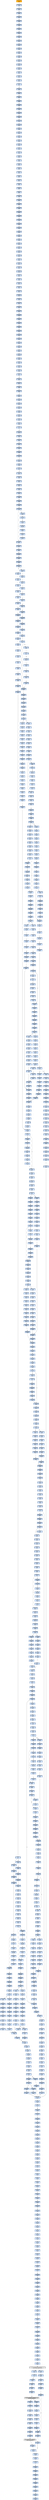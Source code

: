 strict digraph G {
	graph [bgcolor=transparent,
		name=G
	];
	node [color=lightsteelblue,
		fillcolor=lightsteelblue,
		shape=rectangle,
		style=filled
	];
	"0x0042a29a"	[color=lightgrey,
		fillcolor=orange,
		label="0x0042a29a
pusha"];
	"0x0042a29b"	[label="0x0042a29b
call"];
	"0x0042a29a" -> "0x0042a29b"	[color="#000000"];
	"0x0042a2a0"	[label="0x0042a2a0
popl"];
	"0x0042a29b" -> "0x0042a2a0"	[color="#000000"];
	"0x0042a2a1"	[label="0x0042a2a1
addl"];
	"0x0042a2a0" -> "0x0042a2a1"	[color="#000000"];
	"0x0042a2a6"	[label="0x0042a2a6
movl"];
	"0x0042a2a1" -> "0x0042a2a6"	[color="#000000"];
	"0x0042a2a8"	[label="0x0042a2a8
addl"];
	"0x0042a2a6" -> "0x0042a2a8"	[color="#000000"];
	"0x0042a2aa"	[label="0x0042a2aa
subl"];
	"0x0042a2a8" -> "0x0042a2aa"	[color="#000000"];
	"0x0042a2ac"	[label="0x0042a2ac
movl"];
	"0x0042a2aa" -> "0x0042a2ac"	[color="#000000"];
	"0x0042a2ae"	[label="0x0042a2ae
lodsw"];
	"0x0042a2ac" -> "0x0042a2ae"	[color="#000000"];
	"0x0042a2b0"	[label="0x0042a2b0
shll"];
	"0x0042a2ae" -> "0x0042a2b0"	[color="#000000"];
	"0x0042a2b3"	[label="0x0042a2b3
movl"];
	"0x0042a2b0" -> "0x0042a2b3"	[color="#000000"];
	"0x0042a2b5"	[label="0x0042a2b5
pushl"];
	"0x0042a2b3" -> "0x0042a2b5"	[color="#000000"];
	"0x0042a2b6"	[label="0x0042a2b6
lodsl"];
	"0x0042a2b5" -> "0x0042a2b6"	[color="#000000"];
	"0x0042a2b7"	[label="0x0042a2b7
subl"];
	"0x0042a2b6" -> "0x0042a2b7"	[color="#000000"];
	"0x0042a2b9"	[label="0x0042a2b9
addl"];
	"0x0042a2b7" -> "0x0042a2b9"	[color="#000000"];
	"0x0042a2bb"	[label="0x0042a2bb
movl"];
	"0x0042a2b9" -> "0x0042a2bb"	[color="#000000"];
	"0x0042a2bd"	[label="0x0042a2bd
pushl"];
	"0x0042a2bb" -> "0x0042a2bd"	[color="#000000"];
	"0x0042a2be"	[label="0x0042a2be
pushl"];
	"0x0042a2bd" -> "0x0042a2be"	[color="#000000"];
	"0x0042a2bf"	[label="0x0042a2bf
decl"];
	"0x0042a2be" -> "0x0042a2bf"	[color="#000000"];
	"0x0042a2c0"	[label="0x0042a2c0
movb"];
	"0x0042a2bf" -> "0x0042a2c0"	[color="#000000"];
	"0x0042a2c4"	[label="0x0042a2c4
movb"];
	"0x0042a2c0" -> "0x0042a2c4"	[color="#000000"];
	"0x0042a2c7"	[label="0x0042a2c7
jne"];
	"0x0042a2c4" -> "0x0042a2c7"	[color="#000000"];
	"0x0042a2c9"	[label="0x0042a2c9
subl"];
	"0x0042a2c7" -> "0x0042a2c9"	[color="#000000",
		label=F];
	"0x0042a2cb"	[label="0x0042a2cb
lodsb"];
	"0x0042a2c9" -> "0x0042a2cb"	[color="#000000"];
	"0x0042a2cc"	[label="0x0042a2cc
movl"];
	"0x0042a2cb" -> "0x0042a2cc"	[color="#000000"];
	"0x0042a2ce"	[label="0x0042a2ce
andb"];
	"0x0042a2cc" -> "0x0042a2ce"	[color="#000000"];
	"0x0042a2d1"	[label="0x0042a2d1
andb"];
	"0x0042a2ce" -> "0x0042a2d1"	[color="#000000"];
	"0x0042a2d3"	[label="0x0042a2d3
shll"];
	"0x0042a2d1" -> "0x0042a2d3"	[color="#000000"];
	"0x0042a2d6"	[label="0x0042a2d6
movb"];
	"0x0042a2d3" -> "0x0042a2d6"	[color="#000000"];
	"0x0042a2d8"	[label="0x0042a2d8
lodsb"];
	"0x0042a2d6" -> "0x0042a2d8"	[color="#000000"];
	"0x0042a2d9"	[label="0x0042a2d9
orl"];
	"0x0042a2d8" -> "0x0042a2d9"	[color="#000000"];
	"0x0042a2db"	[label="0x0042a2db
pushl"];
	"0x0042a2d9" -> "0x0042a2db"	[color="#000000"];
	"0x0042a2dc"	[label="0x0042a2dc
addb"];
	"0x0042a2db" -> "0x0042a2dc"	[color="#000000"];
	"0x0042a2de"	[label="0x0042a2de
movl"];
	"0x0042a2dc" -> "0x0042a2de"	[color="#000000"];
	"0x0042a2e3"	[label="0x0042a2e3
shll"];
	"0x0042a2de" -> "0x0042a2e3"	[color="#000000"];
	"0x0042a2e5"	[label="0x0042a2e5
popl"];
	"0x0042a2e3" -> "0x0042a2e5"	[color="#000000"];
	"0x0042a2e6"	[label="0x0042a2e6
popl"];
	"0x0042a2e5" -> "0x0042a2e6"	[color="#000000"];
	"0x0042a2e7"	[label="0x0042a2e7
movl"];
	"0x0042a2e6" -> "0x0042a2e7"	[color="#000000"];
	"0x0042a2e9"	[label="0x0042a2e9
leal"];
	"0x0042a2e7" -> "0x0042a2e9"	[color="#000000"];
	"0x0042a2f0"	[label="0x0042a2f0
pushl"];
	"0x0042a2e9" -> "0x0042a2f0"	[color="#000000"];
	"0x0042a2f1"	[label="0x0042a2f1
subl"];
	"0x0042a2f0" -> "0x0042a2f1"	[color="#000000"];
	"0x0042a2f3"	[label="0x0042a2f3
pushl"];
	"0x0042a2f1" -> "0x0042a2f3"	[color="#000000"];
	"0x0042a2f4"	[label="0x0042a2f4
pushl"];
	"0x0042a2f3" -> "0x0042a2f4"	[color="#000000"];
	"0x0042a2f5"	[label="0x0042a2f5
movl"];
	"0x0042a2f4" -> "0x0042a2f5"	[color="#000000"];
	"0x0042a2f7"	[label="0x0042a2f7
pushl"];
	"0x0042a2f5" -> "0x0042a2f7"	[color="#000000"];
	"0x0042a2f8"	[label="0x0042a2f8
movw"];
	"0x0042a2f7" -> "0x0042a2f8"	[color="#000000"];
	"0x0042a2fb"	[label="0x0042a2fb
shll"];
	"0x0042a2f8" -> "0x0042a2fb"	[color="#000000"];
	"0x0042a2fe"	[label="0x0042a2fe
pushl"];
	"0x0042a2fb" -> "0x0042a2fe"	[color="#000000"];
	"0x0042a2ff"	[label="0x0042a2ff
pushl"];
	"0x0042a2fe" -> "0x0042a2ff"	[color="#000000"];
	"0x0042a300"	[label="0x0042a300
addl"];
	"0x0042a2ff" -> "0x0042a300"	[color="#000000"];
	"0x0042a303"	[label="0x0042a303
pushl"];
	"0x0042a300" -> "0x0042a303"	[color="#000000"];
	"0x0042a304"	[label="0x0042a304
pushl"];
	"0x0042a303" -> "0x0042a304"	[color="#000000"];
	"0x0042a305"	[label="0x0042a305
addl"];
	"0x0042a304" -> "0x0042a305"	[color="#000000"];
	"0x0042a308"	[label="0x0042a308
pushl"];
	"0x0042a305" -> "0x0042a308"	[color="#000000"];
	"0x0042a309"	[label="0x0042a309
pushl"];
	"0x0042a308" -> "0x0042a309"	[color="#000000"];
	"0x0042a30a"	[label="0x0042a30a
call"];
	"0x0042a309" -> "0x0042a30a"	[color="#000000"];
	"0x0042a36d"	[label="0x0042a36d
pushl"];
	"0x0042a30a" -> "0x0042a36d"	[color="#000000"];
	"0x0042a36e"	[label="0x0042a36e
pushl"];
	"0x0042a36d" -> "0x0042a36e"	[color="#000000"];
	"0x0042a36f"	[label="0x0042a36f
pushl"];
	"0x0042a36e" -> "0x0042a36f"	[color="#000000"];
	"0x0042a370"	[label="0x0042a370
pushl"];
	"0x0042a36f" -> "0x0042a370"	[color="#000000"];
	"0x0042a371"	[label="0x0042a371
subl"];
	"0x0042a370" -> "0x0042a371"	[color="#000000"];
	"0x0042a374"	[label="0x0042a374
movl"];
	"0x0042a371" -> "0x0042a374"	[color="#000000"];
	"0x0042a37b"	[label="0x0042a37b
movl"];
	"0x0042a374" -> "0x0042a37b"	[color="#000000"];
	"0x0042a383"	[label="0x0042a383
movb"];
	"0x0042a37b" -> "0x0042a383"	[color="#000000"];
	"0x0042a388"	[label="0x0042a388
movl"];
	"0x0042a383" -> "0x0042a388"	[color="#000000"];
	"0x0042a38f"	[label="0x0042a38f
leal"];
	"0x0042a388" -> "0x0042a38f"	[color="#000000"];
	"0x0042a392"	[label="0x0042a392
movl"];
	"0x0042a38f" -> "0x0042a392"	[color="#000000"];
	"0x0042a396"	[label="0x0042a396
movl"];
	"0x0042a392" -> "0x0042a396"	[color="#000000"];
	"0x0042a39b"	[label="0x0042a39b
movzbl"];
	"0x0042a396" -> "0x0042a39b"	[color="#000000"];
	"0x0042a39f"	[label="0x0042a39f
movl"];
	"0x0042a39b" -> "0x0042a39f"	[color="#000000"];
	"0x0042a3a1"	[label="0x0042a3a1
shll"];
	"0x0042a39f" -> "0x0042a3a1"	[color="#000000"];
	"0x0042a3a3"	[label="0x0042a3a3
movl"];
	"0x0042a3a1" -> "0x0042a3a3"	[color="#000000"];
	"0x0042a3a5"	[label="0x0042a3a5
decl"];
	"0x0042a3a3" -> "0x0042a3a5"	[color="#000000"];
	"0x0042a3a6"	[label="0x0042a3a6
movl"];
	"0x0042a3a5" -> "0x0042a3a6"	[color="#000000"];
	"0x0042a3aa"	[label="0x0042a3aa
movzbl"];
	"0x0042a3a6" -> "0x0042a3aa"	[color="#000000"];
	"0x0042a3ae"	[label="0x0042a3ae
shll"];
	"0x0042a3aa" -> "0x0042a3ae"	[color="#000000"];
	"0x0042a3b0"	[label="0x0042a3b0
decl"];
	"0x0042a3ae" -> "0x0042a3b0"	[color="#000000"];
	"0x0042a3b1"	[label="0x0042a3b1
movl"];
	"0x0042a3b0" -> "0x0042a3b1"	[color="#000000"];
	"0x0042a3b5"	[label="0x0042a3b5
movl"];
	"0x0042a3b1" -> "0x0042a3b5"	[color="#000000"];
	"0x0042a3bc"	[label="0x0042a3bc
movzbl"];
	"0x0042a3b5" -> "0x0042a3bc"	[color="#000000"];
	"0x0042a3bf"	[label="0x0042a3bf
movl"];
	"0x0042a3bc" -> "0x0042a3bf"	[color="#000000"];
	"0x0042a3c6"	[label="0x0042a3c6
movl"];
	"0x0042a3bf" -> "0x0042a3c6"	[color="#000000"];
	"0x0042a3ce"	[label="0x0042a3ce
movl"];
	"0x0042a3c6" -> "0x0042a3ce"	[color="#000000"];
	"0x0042a3d4"	[label="0x0042a3d4
movl"];
	"0x0042a3ce" -> "0x0042a3d4"	[color="#000000"];
	"0x0042a3d9"	[label="0x0042a3d9
movl"];
	"0x0042a3d4" -> "0x0042a3d9"	[color="#000000"];
	"0x0042a3dd"	[label="0x0042a3dd
movl"];
	"0x0042a3d9" -> "0x0042a3dd"	[color="#000000"];
	"0x0042a3e5"	[label="0x0042a3e5
movl"];
	"0x0042a3dd" -> "0x0042a3e5"	[color="#000000"];
	"0x0042a3ed"	[label="0x0042a3ed
movl"];
	"0x0042a3e5" -> "0x0042a3ed"	[color="#000000"];
	"0x0042a3f5"	[label="0x0042a3f5
movl"];
	"0x0042a3ed" -> "0x0042a3f5"	[color="#000000"];
	"0x0042a3fd"	[label="0x0042a3fd
movzbl"];
	"0x0042a3f5" -> "0x0042a3fd"	[color="#000000"];
	"0x0042a401"	[label="0x0042a401
addl"];
	"0x0042a3fd" -> "0x0042a401"	[color="#000000"];
	"0x0042a403"	[label="0x0042a403
shll"];
	"0x0042a401" -> "0x0042a403"	[color="#000000"];
	"0x0042a405"	[label="0x0042a405
leal"];
	"0x0042a403" -> "0x0042a405"	[color="#000000"];
	"0x0042a40b"	[label="0x0042a40b
cmpl"];
	"0x0042a405" -> "0x0042a40b"	[color="#000000"];
	"0x0042a40f"	[label="0x0042a40f
jae"];
	"0x0042a40b" -> "0x0042a40f"	[color="#000000"];
	"0x0042a411"	[label="0x0042a411
movl"];
	"0x0042a40f" -> "0x0042a411"	[color="#000000",
		label=F];
	"0x0042a415"	[label="0x0042a415
movw"];
	"0x0042a411" -> "0x0042a415"	[color="#000000"];
	"0x0042a41a"	[label="0x0042a41a
addl"];
	"0x0042a415" -> "0x0042a41a"	[color="#000000"];
	"0x0042a41d"	[label="0x0042a41d
loop"];
	"0x0042a41a" -> "0x0042a41d"	[color="#000000"];
	"0x0042a41f"	[label="0x0042a41f
movl"];
	"0x0042a41d" -> "0x0042a41f"	[color="#000000",
		label=F];
	"0x0042a426"	[label="0x0042a426
xorl"];
	"0x0042a41f" -> "0x0042a426"	[color="#000000"];
	"0x0042a428"	[label="0x0042a428
movl"];
	"0x0042a426" -> "0x0042a428"	[color="#000000"];
	"0x0042a430"	[label="0x0042a430
movl"];
	"0x0042a428" -> "0x0042a430"	[color="#000000"];
	"0x0042a432"	[label="0x0042a432
addl"];
	"0x0042a430" -> "0x0042a432"	[color="#000000"];
	"0x0042a439"	[label="0x0042a439
movl"];
	"0x0042a432" -> "0x0042a439"	[color="#000000"];
	"0x0042a43d"	[label="0x0042a43d
xorl"];
	"0x0042a439" -> "0x0042a43d"	[color="#000000"];
	"0x0042a43f"	[label="0x0042a43f
cmpl"];
	"0x0042a43d" -> "0x0042a43f"	[color="#000000"];
	"0x0042a443"	[label="0x0042a443
je"];
	"0x0042a43f" -> "0x0042a443"	[color="#000000"];
	"0x0042a449"	[label="0x0042a449
movzbl"];
	"0x0042a443" -> "0x0042a449"	[color="#000000",
		label=F];
	"0x0042a44c"	[label="0x0042a44c
shll"];
	"0x0042a449" -> "0x0042a44c"	[color="#000000"];
	"0x0042a44f"	[label="0x0042a44f
incl"];
	"0x0042a44c" -> "0x0042a44f"	[color="#000000"];
	"0x0042a450"	[label="0x0042a450
incl"];
	"0x0042a44f" -> "0x0042a450"	[color="#000000"];
	"0x0042a451"	[label="0x0042a451
orl"];
	"0x0042a450" -> "0x0042a451"	[color="#000000"];
	"0x0042a453"	[label="0x0042a453
cmpl"];
	"0x0042a451" -> "0x0042a453"	[color="#000000"];
	"0x0042a456"	[label="0x0042a456
jle"];
	"0x0042a453" -> "0x0042a456"	[color="#000000"];
	"0x0042a458"	[label="0x0042a458
movl"];
	"0x0042a456" -> "0x0042a458"	[color="#000000",
		label=F];
	"0x0042a45f"	[label="0x0042a45f
cmpl"];
	"0x0042a458" -> "0x0042a45f"	[color="#000000"];
	"0x0042a463"	[label="0x0042a463
jae"];
	"0x0042a45f" -> "0x0042a463"	[color="#000000"];
	"0x0042a469"	[label="0x0042a469
movl"];
	"0x0042a463" -> "0x0042a469"	[color="#000000",
		label=F];
	"0x0042a46d"	[label="0x0042a46d
andl"];
	"0x0042a469" -> "0x0042a46d"	[color="#000000"];
	"0x0042a471"	[label="0x0042a471
movl"];
	"0x0042a46d" -> "0x0042a471"	[color="#000000"];
	"0x0042a475"	[label="0x0042a475
movl"];
	"0x0042a471" -> "0x0042a475"	[color="#000000"];
	"0x0042a479"	[label="0x0042a479
shll"];
	"0x0042a475" -> "0x0042a479"	[color="#000000"];
	"0x0042a47c"	[label="0x0042a47c
movl"];
	"0x0042a479" -> "0x0042a47c"	[color="#000000"];
	"0x0042a480"	[label="0x0042a480
addl"];
	"0x0042a47c" -> "0x0042a480"	[color="#000000"];
	"0x0042a482"	[label="0x0042a482
cmpl"];
	"0x0042a480" -> "0x0042a482"	[color="#000000"];
	"0x0042a48a"	[label="0x0042a48a
leal"];
	"0x0042a482" -> "0x0042a48a"	[color="#000000"];
	"0x0042a48d"	[label="0x0042a48d
ja"];
	"0x0042a48a" -> "0x0042a48d"	[color="#000000"];
	"0x0042a4a7"	[label="0x0042a4a7
movl"];
	"0x0042a48d" -> "0x0042a4a7"	[color="#000000",
		label=T];
	"0x0042a48f"	[label="0x0042a48f
cmpl"];
	"0x0042a48d" -> "0x0042a48f"	[color="#000000",
		label=F];
	"0x0042a4ab"	[label="0x0042a4ab
movw"];
	"0x0042a4a7" -> "0x0042a4ab"	[color="#000000"];
	"0x0042a4af"	[label="0x0042a4af
shrl"];
	"0x0042a4ab" -> "0x0042a4af"	[color="#000000"];
	"0x0042a4b2"	[label="0x0042a4b2
movzwl"];
	"0x0042a4af" -> "0x0042a4b2"	[color="#000000"];
	"0x0042a4b5"	[label="0x0042a4b5
imull"];
	"0x0042a4b2" -> "0x0042a4b5"	[color="#000000"];
	"0x0042a4b8"	[label="0x0042a4b8
cmpl"];
	"0x0042a4b5" -> "0x0042a4b8"	[color="#000000"];
	"0x0042a4ba"	[label="0x0042a4ba
jae"];
	"0x0042a4b8" -> "0x0042a4ba"	[color="#000000"];
	"0x0042a4c0"	[label="0x0042a4c0
movl"];
	"0x0042a4ba" -> "0x0042a4c0"	[color="#000000",
		label=F];
	"0x0042a69d"	[label="0x0042a69d
movl"];
	"0x0042a4ba" -> "0x0042a69d"	[color="#000000",
		label=T];
	"0x0042a4c4"	[label="0x0042a4c4
movl"];
	"0x0042a4c0" -> "0x0042a4c4"	[color="#000000"];
	"0x0042a4c9"	[label="0x0042a4c9
subl"];
	"0x0042a4c4" -> "0x0042a4c9"	[color="#000000"];
	"0x0042a4cb"	[label="0x0042a4cb
movb"];
	"0x0042a4c9" -> "0x0042a4cb"	[color="#000000"];
	"0x0042a4cf"	[label="0x0042a4cf
sarl"];
	"0x0042a4cb" -> "0x0042a4cf"	[color="#000000"];
	"0x0042a4d2"	[label="0x0042a4d2
movl"];
	"0x0042a4cf" -> "0x0042a4d2"	[color="#000000"];
	"0x0042a4d7"	[label="0x0042a4d7
leal"];
	"0x0042a4d2" -> "0x0042a4d7"	[color="#000000"];
	"0x0042a4da"	[label="0x0042a4da
movzbl"];
	"0x0042a4d7" -> "0x0042a4da"	[color="#000000"];
	"0x0042a4df"	[label="0x0042a4df
movw"];
	"0x0042a4da" -> "0x0042a4df"	[color="#000000"];
	"0x0042a4e3"	[label="0x0042a4e3
movl"];
	"0x0042a4df" -> "0x0042a4e3"	[color="#000000"];
	"0x0042a4e7"	[label="0x0042a4e7
andl"];
	"0x0042a4e3" -> "0x0042a4e7"	[color="#000000"];
	"0x0042a4eb"	[label="0x0042a4eb
movl"];
	"0x0042a4e7" -> "0x0042a4eb"	[color="#000000"];
	"0x0042a4ef"	[label="0x0042a4ef
shll"];
	"0x0042a4eb" -> "0x0042a4ef"	[color="#000000"];
	"0x0042a4f1"	[label="0x0042a4f1
movl"];
	"0x0042a4ef" -> "0x0042a4f1"	[color="#000000"];
	"0x0042a4f6"	[label="0x0042a4f6
subl"];
	"0x0042a4f1" -> "0x0042a4f6"	[color="#000000"];
	"0x0042a4fa"	[label="0x0042a4fa
sarl"];
	"0x0042a4f6" -> "0x0042a4fa"	[color="#000000"];
	"0x0042a4fc"	[label="0x0042a4fc
addl"];
	"0x0042a4fa" -> "0x0042a4fc"	[color="#000000"];
	"0x0042a4fe"	[label="0x0042a4fe
imull"];
	"0x0042a4fc" -> "0x0042a4fe"	[color="#000000"];
	"0x0042a504"	[label="0x0042a504
cmpl"];
	"0x0042a4fe" -> "0x0042a504"	[color="#000000"];
	"0x0042a509"	[label="0x0042a509
leal"];
	"0x0042a504" -> "0x0042a509"	[color="#000000"];
	"0x0042a510"	[label="0x0042a510
movl"];
	"0x0042a509" -> "0x0042a510"	[color="#000000"];
	"0x0042a514"	[label="0x0042a514
jle"];
	"0x0042a510" -> "0x0042a514"	[color="#000000"];
	"0x0042a5e4"	[label="0x0042a5e4
leal"];
	"0x0042a514" -> "0x0042a5e4"	[color="#000000",
		label=T];
	"0x0042a51a"	[label="0x0042a51a
movl"];
	"0x0042a514" -> "0x0042a51a"	[color="#000000",
		label=F];
	"0x0042a5e7"	[label="0x0042a5e7
movl"];
	"0x0042a5e4" -> "0x0042a5e7"	[color="#000000"];
	"0x0042a5eb"	[label="0x0042a5eb
addl"];
	"0x0042a5e7" -> "0x0042a5eb"	[color="#000000"];
	"0x0042a5ed"	[label="0x0042a5ed
cmpl"];
	"0x0042a5eb" -> "0x0042a5ed"	[color="#000000"];
	"0x0042a5f5"	[label="0x0042a5f5
ja"];
	"0x0042a5ed" -> "0x0042a5f5"	[color="#000000"];
	"0x0042a60f"	[label="0x0042a60f
movl"];
	"0x0042a5f5" -> "0x0042a60f"	[color="#000000",
		label=T];
	"0x0042a5f7"	[label="0x0042a5f7
cmpl"];
	"0x0042a5f5" -> "0x0042a5f7"	[color="#000000",
		label=F];
	"0x0042a613"	[label="0x0042a613
movw"];
	"0x0042a60f" -> "0x0042a613"	[color="#000000"];
	"0x0042a617"	[label="0x0042a617
shrl"];
	"0x0042a613" -> "0x0042a617"	[color="#000000"];
	"0x0042a61a"	[label="0x0042a61a
movzwl"];
	"0x0042a617" -> "0x0042a61a"	[color="#000000"];
	"0x0042a61d"	[label="0x0042a61d
imull"];
	"0x0042a61a" -> "0x0042a61d"	[color="#000000"];
	"0x0042a620"	[label="0x0042a620
cmpl"];
	"0x0042a61d" -> "0x0042a620"	[color="#000000"];
	"0x0042a622"	[label="0x0042a622
jae"];
	"0x0042a620" -> "0x0042a622"	[color="#000000"];
	"0x0042a63d"	[label="0x0042a63d
subl"];
	"0x0042a622" -> "0x0042a63d"	[color="#000000",
		label=T];
	"0x0042a624"	[label="0x0042a624
movl"];
	"0x0042a622" -> "0x0042a624"	[color="#000000",
		label=F];
	"0x0042a641"	[label="0x0042a641
subl"];
	"0x0042a63d" -> "0x0042a641"	[color="#000000"];
	"0x0042a643"	[label="0x0042a643
movl"];
	"0x0042a641" -> "0x0042a643"	[color="#000000"];
	"0x0042a645"	[label="0x0042a645
leal"];
	"0x0042a643" -> "0x0042a645"	[color="#000000"];
	"0x0042a648"	[label="0x0042a648
shrw"];
	"0x0042a645" -> "0x0042a648"	[color="#000000"];
	"0x0042a64c"	[label="0x0042a64c
subw"];
	"0x0042a648" -> "0x0042a64c"	[color="#000000"];
	"0x0042a64f"	[label="0x0042a64f
movw"];
	"0x0042a64c" -> "0x0042a64f"	[color="#000000"];
	"0x0042a653"	[label="0x0042a653
jmp"];
	"0x0042a64f" -> "0x0042a653"	[color="#000000"];
	"0x0042a5dc"	[label="0x0042a5dc
cmpl"];
	"0x0042a653" -> "0x0042a5dc"	[color="#000000"];
	"0x0042a5e2"	[label="0x0042a5e2
jg"];
	"0x0042a5dc" -> "0x0042a5e2"	[color="#000000"];
	"0x0042a655"	[label="0x0042a655
movl"];
	"0x0042a5e2" -> "0x0042a655"	[color="#000000",
		label=T];
	"0x0042a628"	[label="0x0042a628
movl"];
	"0x0042a624" -> "0x0042a628"	[color="#000000"];
	"0x0042a62d"	[label="0x0042a62d
subl"];
	"0x0042a628" -> "0x0042a62d"	[color="#000000"];
	"0x0042a62f"	[label="0x0042a62f
movl"];
	"0x0042a62d" -> "0x0042a62f"	[color="#000000"];
	"0x0042a631"	[label="0x0042a631
sarl"];
	"0x0042a62f" -> "0x0042a631"	[color="#000000"];
	"0x0042a634"	[label="0x0042a634
leal"];
	"0x0042a631" -> "0x0042a634"	[color="#000000"];
	"0x0042a637"	[label="0x0042a637
movw"];
	"0x0042a634" -> "0x0042a637"	[color="#000000"];
	"0x0042a63b"	[label="0x0042a63b
jmp"];
	"0x0042a637" -> "0x0042a63b"	[color="#000000"];
	"0x0042a63b" -> "0x0042a5dc"	[color="#000000"];
	"0x0042a659"	[label="0x0042a659
movl"];
	"0x0042a655" -> "0x0042a659"	[color="#000000"];
	"0x0042a65b"	[label="0x0042a65b
movl"];
	"0x0042a659" -> "0x0042a65b"	[color="#000000"];
	"0x0042a662"	[label="0x0042a662
movb"];
	"0x0042a65b" -> "0x0042a662"	[color="#000000"];
	"0x0042a666"	[label="0x0042a666
movb"];
	"0x0042a662" -> "0x0042a666"	[color="#000000"];
	"0x0042a669"	[label="0x0042a669
incl"];
	"0x0042a666" -> "0x0042a669"	[color="#000000"];
	"0x0042a66a"	[label="0x0042a66a
cmpl"];
	"0x0042a669" -> "0x0042a66a"	[color="#000000"];
	"0x0042a66f"	[label="0x0042a66f
movl"];
	"0x0042a66a" -> "0x0042a66f"	[color="#000000"];
	"0x0042a673"	[label="0x0042a673
jg"];
	"0x0042a66f" -> "0x0042a673"	[color="#000000"];
	"0x0042a675"	[label="0x0042a675
movl"];
	"0x0042a673" -> "0x0042a675"	[color="#000000",
		label=F];
	"0x0042a682"	[label="0x0042a682
cmpl"];
	"0x0042a673" -> "0x0042a682"	[color="#000000",
		label=T];
	"0x0042a67d"	[label="0x0042a67d
jmp"];
	"0x0042a675" -> "0x0042a67d"	[color="#000000"];
	"0x0042ad9e"	[label="0x0042ad9e
movl"];
	"0x0042a67d" -> "0x0042ad9e"	[color="#000000"];
	"0x0042ada5"	[label="0x0042ada5
cmpl"];
	"0x0042ad9e" -> "0x0042ada5"	[color="#000000"];
	"0x0042ada9"	[label="0x0042ada9
jb"];
	"0x0042ada5" -> "0x0042ada9"	[color="#000000"];
	"0x0042adaf"	[label="0x0042adaf
cmpl"];
	"0x0042ada9" -> "0x0042adaf"	[color="#000000",
		label=F];
	"0x0042a493"	[label="0x0042a493
je"];
	"0x0042a48f" -> "0x0042a493"	[color="#000000"];
	"0x0042a499"	[label="0x0042a499
shll"];
	"0x0042a493" -> "0x0042a499"	[color="#000000",
		label=F];
	"0x0042a49e"	[label="0x0042a49e
movzbl"];
	"0x0042a499" -> "0x0042a49e"	[color="#000000"];
	"0x0042a4a1"	[label="0x0042a4a1
shll"];
	"0x0042a49e" -> "0x0042a4a1"	[color="#000000"];
	"0x0042a4a4"	[label="0x0042a4a4
incl"];
	"0x0042a4a1" -> "0x0042a4a4"	[color="#000000"];
	"0x0042a4a5"	[label="0x0042a4a5
orl"];
	"0x0042a4a4" -> "0x0042a4a5"	[color="#000000"];
	"0x0042a4a5" -> "0x0042a4a7"	[color="#000000"];
	"0x0042a5fb"	[label="0x0042a5fb
je"];
	"0x0042a5f7" -> "0x0042a5fb"	[color="#000000"];
	"0x0042a601"	[label="0x0042a601
shll"];
	"0x0042a5fb" -> "0x0042a601"	[color="#000000",
		label=F];
	"0x0042a606"	[label="0x0042a606
movzbl"];
	"0x0042a601" -> "0x0042a606"	[color="#000000"];
	"0x0042a609"	[label="0x0042a609
shll"];
	"0x0042a606" -> "0x0042a609"	[color="#000000"];
	"0x0042a60c"	[label="0x0042a60c
incl"];
	"0x0042a609" -> "0x0042a60c"	[color="#000000"];
	"0x0042a60d"	[label="0x0042a60d
orl"];
	"0x0042a60c" -> "0x0042a60d"	[color="#000000"];
	"0x0042a60d" -> "0x0042a60f"	[color="#000000"];
	"0x0042a6a1"	[label="0x0042a6a1
subl"];
	"0x0042a69d" -> "0x0042a6a1"	[color="#000000"];
	"0x0042a6a3"	[label="0x0042a6a3
movl"];
	"0x0042a6a1" -> "0x0042a6a3"	[color="#000000"];
	"0x0042a6a7"	[label="0x0042a6a7
subl"];
	"0x0042a6a3" -> "0x0042a6a7"	[color="#000000"];
	"0x0042a6a9"	[label="0x0042a6a9
movl"];
	"0x0042a6a7" -> "0x0042a6a9"	[color="#000000"];
	"0x0042a6ab"	[label="0x0042a6ab
shrw"];
	"0x0042a6a9" -> "0x0042a6ab"	[color="#000000"];
	"0x0042a6af"	[label="0x0042a6af
subw"];
	"0x0042a6ab" -> "0x0042a6af"	[color="#000000"];
	"0x0042a6b2"	[label="0x0042a6b2
cmpl"];
	"0x0042a6af" -> "0x0042a6b2"	[color="#000000"];
	"0x0042a6b8"	[label="0x0042a6b8
movw"];
	"0x0042a6b2" -> "0x0042a6b8"	[color="#000000"];
	"0x0042a6bc"	[label="0x0042a6bc
movl"];
	"0x0042a6b8" -> "0x0042a6bc"	[color="#000000"];
	"0x0042a6c0"	[label="0x0042a6c0
leal"];
	"0x0042a6bc" -> "0x0042a6c0"	[color="#000000"];
	"0x0042a6c4"	[label="0x0042a6c4
movl"];
	"0x0042a6c0" -> "0x0042a6c4"	[color="#000000"];
	"0x0042a6c8"	[label="0x0042a6c8
ja"];
	"0x0042a6c4" -> "0x0042a6c8"	[color="#000000"];
	"0x0042a6e0"	[label="0x0042a6e0
movl"];
	"0x0042a6c8" -> "0x0042a6e0"	[color="#000000",
		label=T];
	"0x0042a6ca"	[label="0x0042a6ca
cmpl"];
	"0x0042a6c8" -> "0x0042a6ca"	[color="#000000",
		label=F];
	"0x0042a6e4"	[label="0x0042a6e4
movl"];
	"0x0042a6e0" -> "0x0042a6e4"	[color="#000000"];
	"0x0042a6e6"	[label="0x0042a6e6
shrl"];
	"0x0042a6e4" -> "0x0042a6e6"	[color="#000000"];
	"0x0042a6e9"	[label="0x0042a6e9
movw"];
	"0x0042a6e6" -> "0x0042a6e9"	[color="#000000"];
	"0x0042a6f0"	[label="0x0042a6f0
movzwl"];
	"0x0042a6e9" -> "0x0042a6f0"	[color="#000000"];
	"0x0042a6f3"	[label="0x0042a6f3
imull"];
	"0x0042a6f0" -> "0x0042a6f3"	[color="#000000"];
	"0x0042a6f6"	[label="0x0042a6f6
cmpl"];
	"0x0042a6f3" -> "0x0042a6f6"	[color="#000000"];
	"0x0042a6f8"	[label="0x0042a6f8
jae"];
	"0x0042a6f6" -> "0x0042a6f8"	[color="#000000"];
	"0x0042a74c"	[label="0x0042a74c
movl"];
	"0x0042a6f8" -> "0x0042a74c"	[color="#000000",
		label=T];
	"0x0042a6fa"	[label="0x0042a6fa
movl"];
	"0x0042a6f8" -> "0x0042a6fa"	[color="#000000",
		label=F];
	"0x0042a74e"	[label="0x0042a74e
subl"];
	"0x0042a74c" -> "0x0042a74e"	[color="#000000"];
	"0x0042a750"	[label="0x0042a750
subl"];
	"0x0042a74e" -> "0x0042a750"	[color="#000000"];
	"0x0042a752"	[label="0x0042a752
movl"];
	"0x0042a750" -> "0x0042a752"	[color="#000000"];
	"0x0042a754"	[label="0x0042a754
shrw"];
	"0x0042a752" -> "0x0042a754"	[color="#000000"];
	"0x0042a758"	[label="0x0042a758
movl"];
	"0x0042a754" -> "0x0042a758"	[color="#000000"];
	"0x0042a75c"	[label="0x0042a75c
subw"];
	"0x0042a758" -> "0x0042a75c"	[color="#000000"];
	"0x0042a75f"	[label="0x0042a75f
cmpl"];
	"0x0042a75c" -> "0x0042a75f"	[color="#000000"];
	"0x0042a765"	[label="0x0042a765
movw"];
	"0x0042a75f" -> "0x0042a765"	[color="#000000"];
	"0x0042a76c"	[label="0x0042a76c
ja"];
	"0x0042a765" -> "0x0042a76c"	[color="#000000"];
	"0x0042a784"	[label="0x0042a784
movl"];
	"0x0042a76c" -> "0x0042a784"	[color="#000000",
		label=T];
	"0x0042a76e"	[label="0x0042a76e
cmpl"];
	"0x0042a76c" -> "0x0042a76e"	[color="#000000",
		label=F];
	"0x0042a788"	[label="0x0042a788
movl"];
	"0x0042a784" -> "0x0042a788"	[color="#000000"];
	"0x0042a78a"	[label="0x0042a78a
shrl"];
	"0x0042a788" -> "0x0042a78a"	[color="#000000"];
	"0x0042a78d"	[label="0x0042a78d
movw"];
	"0x0042a78a" -> "0x0042a78d"	[color="#000000"];
	"0x0042a794"	[label="0x0042a794
movzwl"];
	"0x0042a78d" -> "0x0042a794"	[color="#000000"];
	"0x0042a797"	[label="0x0042a797
imull"];
	"0x0042a794" -> "0x0042a797"	[color="#000000"];
	"0x0042a79a"	[label="0x0042a79a
cmpl"];
	"0x0042a797" -> "0x0042a79a"	[color="#000000"];
	"0x0042a79c"	[label="0x0042a79c
jae"];
	"0x0042a79a" -> "0x0042a79c"	[color="#000000"];
	"0x0042a7a2"	[label="0x0042a7a2
movl"];
	"0x0042a79c" -> "0x0042a7a2"	[color="#000000",
		label=F];
	"0x0042a885"	[label="0x0042a885
movl"];
	"0x0042a79c" -> "0x0042a885"	[color="#000000",
		label=T];
	"0x0042a7a7"	[label="0x0042a7a7
movl"];
	"0x0042a7a2" -> "0x0042a7a7"	[color="#000000"];
	"0x0042a7a9"	[label="0x0042a7a9
subl"];
	"0x0042a7a7" -> "0x0042a7a9"	[color="#000000"];
	"0x0042a7ab"	[label="0x0042a7ab
movl"];
	"0x0042a7a9" -> "0x0042a7ab"	[color="#000000"];
	"0x0042a7b3"	[label="0x0042a7b3
movl"];
	"0x0042a7ab" -> "0x0042a7b3"	[color="#000000"];
	"0x0042a7b5"	[label="0x0042a7b5
sarl"];
	"0x0042a7b3" -> "0x0042a7b5"	[color="#000000"];
	"0x0042a7b8"	[label="0x0042a7b8
leal"];
	"0x0042a7b5" -> "0x0042a7b8"	[color="#000000"];
	"0x0042a7bb"	[label="0x0042a7bb
movl"];
	"0x0042a7b8" -> "0x0042a7bb"	[color="#000000"];
	"0x0042a7bf"	[label="0x0042a7bf
movw"];
	"0x0042a7bb" -> "0x0042a7bf"	[color="#000000"];
	"0x0042a7c6"	[label="0x0042a7c6
movl"];
	"0x0042a7bf" -> "0x0042a7c6"	[color="#000000"];
	"0x0042a7ca"	[label="0x0042a7ca
movl"];
	"0x0042a7c6" -> "0x0042a7ca"	[color="#000000"];
	"0x0042a7ce"	[label="0x0042a7ce
shll"];
	"0x0042a7ca" -> "0x0042a7ce"	[color="#000000"];
	"0x0042a7d1"	[label="0x0042a7d1
addl"];
	"0x0042a7ce" -> "0x0042a7d1"	[color="#000000"];
	"0x0042a7d5"	[label="0x0042a7d5
cmpl"];
	"0x0042a7d1" -> "0x0042a7d5"	[color="#000000"];
	"0x0042a7db"	[label="0x0042a7db
leal"];
	"0x0042a7d5" -> "0x0042a7db"	[color="#000000"];
	"0x0042a7de"	[label="0x0042a7de
ja"];
	"0x0042a7db" -> "0x0042a7de"	[color="#000000"];
	"0x0042a7f6"	[label="0x0042a7f6
movw"];
	"0x0042a7de" -> "0x0042a7f6"	[color="#000000",
		label=T];
	"0x0042a7e0"	[label="0x0042a7e0
cmpl"];
	"0x0042a7de" -> "0x0042a7e0"	[color="#000000",
		label=F];
	"0x0042a7fd"	[label="0x0042a7fd
movl"];
	"0x0042a7f6" -> "0x0042a7fd"	[color="#000000"];
	"0x0042a7ff"	[label="0x0042a7ff
shrl"];
	"0x0042a7fd" -> "0x0042a7ff"	[color="#000000"];
	"0x0042a802"	[label="0x0042a802
movzwl"];
	"0x0042a7ff" -> "0x0042a802"	[color="#000000"];
	"0x0042a805"	[label="0x0042a805
imull"];
	"0x0042a802" -> "0x0042a805"	[color="#000000"];
	"0x0042a808"	[label="0x0042a808
cmpl"];
	"0x0042a805" -> "0x0042a808"	[color="#000000"];
	"0x0042a80a"	[label="0x0042a80a
jae"];
	"0x0042a808" -> "0x0042a80a"	[color="#000000"];
	"0x0042a86c"	[label="0x0042a86c
subl"];
	"0x0042a80a" -> "0x0042a86c"	[color="#000000",
		label=T];
	"0x0042a80c"	[label="0x0042a80c
subl"];
	"0x0042a80a" -> "0x0042a80c"	[color="#000000",
		label=F];
	"0x0042a86e"	[label="0x0042a86e
subl"];
	"0x0042a86c" -> "0x0042a86e"	[color="#000000"];
	"0x0042a870"	[label="0x0042a870
movl"];
	"0x0042a86e" -> "0x0042a870"	[color="#000000"];
	"0x0042a872"	[label="0x0042a872
shrw"];
	"0x0042a870" -> "0x0042a872"	[color="#000000"];
	"0x0042a876"	[label="0x0042a876
subw"];
	"0x0042a872" -> "0x0042a876"	[color="#000000"];
	"0x0042a879"	[label="0x0042a879
movw"];
	"0x0042a876" -> "0x0042a879"	[color="#000000"];
	"0x0042a880"	[label="0x0042a880
jmp"];
	"0x0042a879" -> "0x0042a880"	[color="#000000"];
	"0x0042a9a4"	[label="0x0042a9a4
xorl"];
	"0x0042a880" -> "0x0042a9a4"	[color="#000000"];
	"0x0042a9a6"	[label="0x0042a9a6
cmpl"];
	"0x0042a9a4" -> "0x0042a9a6"	[color="#000000"];
	"0x0042a9ab"	[label="0x0042a9ab
movl"];
	"0x0042a9a6" -> "0x0042a9ab"	[color="#000000"];
	"0x0042a9af"	[label="0x0042a9af
setg"];
	"0x0042a9ab" -> "0x0042a9af"	[color="#000000"];
	"0x0042a9b2"	[label="0x0042a9b2
addl"];
	"0x0042a9af" -> "0x0042a9b2"	[color="#000000"];
	"0x0042a9b8"	[label="0x0042a9b8
leal"];
	"0x0042a9b2" -> "0x0042a9b8"	[color="#000000"];
	"0x0042a9bc"	[label="0x0042a9bc
movl"];
	"0x0042a9b8" -> "0x0042a9bc"	[color="#000000"];
	"0x0042a9c0"	[label="0x0042a9c0
cmpl"];
	"0x0042a9bc" -> "0x0042a9c0"	[color="#000000"];
	"0x0042a9c6"	[label="0x0042a9c6
ja"];
	"0x0042a9c0" -> "0x0042a9c6"	[color="#000000"];
	"0x0042a9de"	[label="0x0042a9de
movw"];
	"0x0042a9c6" -> "0x0042a9de"	[color="#000000",
		label=T];
	"0x0042a9c8"	[label="0x0042a9c8
cmpl"];
	"0x0042a9c6" -> "0x0042a9c8"	[color="#000000",
		label=F];
	"0x0042a9e1"	[label="0x0042a9e1
movl"];
	"0x0042a9de" -> "0x0042a9e1"	[color="#000000"];
	"0x0042a9e3"	[label="0x0042a9e3
shrl"];
	"0x0042a9e1" -> "0x0042a9e3"	[color="#000000"];
	"0x0042a9e6"	[label="0x0042a9e6
movzwl"];
	"0x0042a9e3" -> "0x0042a9e6"	[color="#000000"];
	"0x0042a9e9"	[label="0x0042a9e9
imull"];
	"0x0042a9e6" -> "0x0042a9e9"	[color="#000000"];
	"0x0042a9ec"	[label="0x0042a9ec
cmpl"];
	"0x0042a9e9" -> "0x0042a9ec"	[color="#000000"];
	"0x0042a9ee"	[label="0x0042a9ee
jae"];
	"0x0042a9ec" -> "0x0042a9ee"	[color="#000000"];
	"0x0042a9f0"	[label="0x0042a9f0
movl"];
	"0x0042a9ee" -> "0x0042a9f0"	[color="#000000",
		label=F];
	"0x0042aa1f"	[label="0x0042aa1f
subl"];
	"0x0042a9ee" -> "0x0042aa1f"	[color="#000000",
		label=T];
	"0x0042a9f4"	[label="0x0042a9f4
movl"];
	"0x0042a9f0" -> "0x0042a9f4"	[color="#000000"];
	"0x0042a9f9"	[label="0x0042a9f9
subl"];
	"0x0042a9f4" -> "0x0042a9f9"	[color="#000000"];
	"0x0042a9fb"	[label="0x0042a9fb
shll"];
	"0x0042a9f9" -> "0x0042a9fb"	[color="#000000"];
	"0x0042aa00"	[label="0x0042aa00
sarl"];
	"0x0042a9fb" -> "0x0042aa00"	[color="#000000"];
	"0x0042aa03"	[label="0x0042aa03
movl"];
	"0x0042aa00" -> "0x0042aa03"	[color="#000000"];
	"0x0042aa0b"	[label="0x0042aa0b
leal"];
	"0x0042aa03" -> "0x0042aa0b"	[color="#000000"];
	"0x0042aa0e"	[label="0x0042aa0e
movw"];
	"0x0042aa0b" -> "0x0042aa0e"	[color="#000000"];
	"0x0042aa11"	[label="0x0042aa11
movl"];
	"0x0042aa0e" -> "0x0042aa11"	[color="#000000"];
	"0x0042aa15"	[label="0x0042aa15
leal"];
	"0x0042aa11" -> "0x0042aa15"	[color="#000000"];
	"0x0042aa19"	[label="0x0042aa19
movl"];
	"0x0042aa15" -> "0x0042aa19"	[color="#000000"];
	"0x0042aa1d"	[label="0x0042aa1d
jmp"];
	"0x0042aa19" -> "0x0042aa1d"	[color="#000000"];
	"0x0042aa91"	[label="0x0042aa91
movl"];
	"0x0042aa1d" -> "0x0042aa91"	[color="#000000"];
	"0x0042aa99"	[label="0x0042aa99
jmp"];
	"0x0042aa91" -> "0x0042aa99"	[color="#000000"];
	"0x0042aaca"	[label="0x0042aaca
movl"];
	"0x0042aa99" -> "0x0042aaca"	[color="#000000"];
	"0x0042aace"	[label="0x0042aace
movl"];
	"0x0042aaca" -> "0x0042aace"	[color="#000000"];
	"0x0042aad3"	[label="0x0042aad3
movl"];
	"0x0042aace" -> "0x0042aad3"	[color="#000000"];
	"0x0042aad7"	[label="0x0042aad7
leal"];
	"0x0042aad3" -> "0x0042aad7"	[color="#000000"];
	"0x0042aada"	[label="0x0042aada
movl"];
	"0x0042aad7" -> "0x0042aada"	[color="#000000"];
	"0x0042aade"	[label="0x0042aade
addl"];
	"0x0042aada" -> "0x0042aade"	[color="#000000"];
	"0x0042aae0"	[label="0x0042aae0
cmpl"];
	"0x0042aade" -> "0x0042aae0"	[color="#000000"];
	"0x0042aae8"	[label="0x0042aae8
ja"];
	"0x0042aae0" -> "0x0042aae8"	[color="#000000"];
	"0x0042ab02"	[label="0x0042ab02
movl"];
	"0x0042aae8" -> "0x0042ab02"	[color="#000000",
		label=T];
	"0x0042aaea"	[label="0x0042aaea
cmpl"];
	"0x0042aae8" -> "0x0042aaea"	[color="#000000",
		label=F];
	"0x0042ab06"	[label="0x0042ab06
movw"];
	"0x0042ab02" -> "0x0042ab06"	[color="#000000"];
	"0x0042ab09"	[label="0x0042ab09
shrl"];
	"0x0042ab06" -> "0x0042ab09"	[color="#000000"];
	"0x0042ab0c"	[label="0x0042ab0c
movzwl"];
	"0x0042ab09" -> "0x0042ab0c"	[color="#000000"];
	"0x0042ab0f"	[label="0x0042ab0f
imull"];
	"0x0042ab0c" -> "0x0042ab0f"	[color="#000000"];
	"0x0042ab12"	[label="0x0042ab12
cmpl"];
	"0x0042ab0f" -> "0x0042ab12"	[color="#000000"];
	"0x0042ab14"	[label="0x0042ab14
jae"];
	"0x0042ab12" -> "0x0042ab14"	[color="#000000"];
	"0x0042ab16"	[label="0x0042ab16
movl"];
	"0x0042ab14" -> "0x0042ab16"	[color="#000000",
		label=F];
	"0x0042ab2e"	[label="0x0042ab2e
subl"];
	"0x0042ab14" -> "0x0042ab2e"	[color="#000000",
		label=T];
	"0x0042ab1a"	[label="0x0042ab1a
movl"];
	"0x0042ab16" -> "0x0042ab1a"	[color="#000000"];
	"0x0042ab1f"	[label="0x0042ab1f
subl"];
	"0x0042ab1a" -> "0x0042ab1f"	[color="#000000"];
	"0x0042ab21"	[label="0x0042ab21
sarl"];
	"0x0042ab1f" -> "0x0042ab21"	[color="#000000"];
	"0x0042ab24"	[label="0x0042ab24
leal"];
	"0x0042ab21" -> "0x0042ab24"	[color="#000000"];
	"0x0042ab27"	[label="0x0042ab27
movl"];
	"0x0042ab24" -> "0x0042ab27"	[color="#000000"];
	"0x0042ab29"	[label="0x0042ab29
movw"];
	"0x0042ab27" -> "0x0042ab29"	[color="#000000"];
	"0x0042ab2c"	[label="0x0042ab2c
jmp"];
	"0x0042ab29" -> "0x0042ab2c"	[color="#000000"];
	"0x0042ab43"	[label="0x0042ab43
movl"];
	"0x0042ab2c" -> "0x0042ab43"	[color="#000000"];
	"0x0042ab47"	[label="0x0042ab47
decl"];
	"0x0042ab43" -> "0x0042ab47"	[color="#000000"];
	"0x0042ab48"	[label="0x0042ab48
movl"];
	"0x0042ab47" -> "0x0042ab48"	[color="#000000"];
	"0x0042ab4c"	[label="0x0042ab4c
jne"];
	"0x0042ab48" -> "0x0042ab4c"	[color="#000000"];
	"0x0042ab4e"	[label="0x0042ab4e
movb"];
	"0x0042ab4c" -> "0x0042ab4e"	[color="#000000",
		label=F];
	"0x0042aaee"	[label="0x0042aaee
je"];
	"0x0042aaea" -> "0x0042aaee"	[color="#000000"];
	"0x0042aaf4"	[label="0x0042aaf4
shll"];
	"0x0042aaee" -> "0x0042aaf4"	[color="#000000",
		label=F];
	"0x0042aaf9"	[label="0x0042aaf9
movzbl"];
	"0x0042aaf4" -> "0x0042aaf9"	[color="#000000"];
	"0x0042aafc"	[label="0x0042aafc
shll"];
	"0x0042aaf9" -> "0x0042aafc"	[color="#000000"];
	"0x0042aaff"	[label="0x0042aaff
incl"];
	"0x0042aafc" -> "0x0042aaff"	[color="#000000"];
	"0x0042ab00"	[label="0x0042ab00
orl"];
	"0x0042aaff" -> "0x0042ab00"	[color="#000000"];
	"0x0042ab00" -> "0x0042ab02"	[color="#000000"];
	"0x0042ab52"	[label="0x0042ab52
movl"];
	"0x0042ab4e" -> "0x0042ab52"	[color="#000000"];
	"0x0042ab57"	[label="0x0042ab57
shll"];
	"0x0042ab52" -> "0x0042ab57"	[color="#000000"];
	"0x0042ab59"	[label="0x0042ab59
subl"];
	"0x0042ab57" -> "0x0042ab59"	[color="#000000"];
	"0x0042ab5b"	[label="0x0042ab5b
addl"];
	"0x0042ab59" -> "0x0042ab5b"	[color="#000000"];
	"0x0042ab5f"	[label="0x0042ab5f
cmpl"];
	"0x0042ab5b" -> "0x0042ab5f"	[color="#000000"];
	"0x0042ab64"	[label="0x0042ab64
movl"];
	"0x0042ab5f" -> "0x0042ab64"	[color="#000000"];
	"0x0042ab68"	[label="0x0042ab68
jg"];
	"0x0042ab64" -> "0x0042ab68"	[color="#000000"];
	"0x0042ad55"	[label="0x0042ad55
movl"];
	"0x0042ab68" -> "0x0042ad55"	[color="#000000",
		label=T];
	"0x0042ab6e"	[label="0x0042ab6e
addl"];
	"0x0042ab68" -> "0x0042ab6e"	[color="#000000",
		label=F];
	"0x0042ad59"	[label="0x0042ad59
movl"];
	"0x0042ad55" -> "0x0042ad59"	[color="#000000"];
	"0x0042ad5d"	[label="0x0042ad5d
addl"];
	"0x0042ad59" -> "0x0042ad5d"	[color="#000000"];
	"0x0042ad60"	[label="0x0042ad60
cmpl"];
	"0x0042ad5d" -> "0x0042ad60"	[color="#000000"];
	"0x0042ad64"	[label="0x0042ad64
ja"];
	"0x0042ad60" -> "0x0042ad64"	[color="#000000"];
	"0x0042ad66"	[label="0x0042ad66
movl"];
	"0x0042ad64" -> "0x0042ad66"	[color="#000000",
		label=F];
	"0x0042ad6d"	[label="0x0042ad6d
movl"];
	"0x0042ad66" -> "0x0042ad6d"	[color="#000000"];
	"0x0042ad6f"	[label="0x0042ad6f
subl"];
	"0x0042ad6d" -> "0x0042ad6f"	[color="#000000"];
	"0x0042ad73"	[label="0x0042ad73
addl"];
	"0x0042ad6f" -> "0x0042ad73"	[color="#000000"];
	"0x0042ad7a"	[label="0x0042ad7a
leal"];
	"0x0042ad73" -> "0x0042ad7a"	[color="#000000"];
	"0x0042ad7e"	[label="0x0042ad7e
movb"];
	"0x0042ad7a" -> "0x0042ad7e"	[color="#000000"];
	"0x0042ad80"	[label="0x0042ad80
incl"];
	"0x0042ad7e" -> "0x0042ad80"	[color="#000000"];
	"0x0042ad81"	[label="0x0042ad81
movb"];
	"0x0042ad80" -> "0x0042ad81"	[color="#000000"];
	"0x0042ad85"	[label="0x0042ad85
movb"];
	"0x0042ad81" -> "0x0042ad85"	[color="#000000"];
	"0x0042ad87"	[label="0x0042ad87
incl"];
	"0x0042ad85" -> "0x0042ad87"	[color="#000000"];
	"0x0042ad88"	[label="0x0042ad88
incl"];
	"0x0042ad87" -> "0x0042ad88"	[color="#000000"];
	"0x0042ad8c"	[label="0x0042ad8c
decl"];
	"0x0042ad88" -> "0x0042ad8c"	[color="#000000"];
	"0x0042ad8d"	[label="0x0042ad8d
je"];
	"0x0042ad8c" -> "0x0042ad8d"	[color="#000000"];
	"0x0042ad8d" -> "0x0042ad9e"	[color="#000000",
		label=T];
	"0x0042a51e"	[label="0x0042a51e
subl"];
	"0x0042a51a" -> "0x0042a51e"	[color="#000000"];
	"0x0042a522"	[label="0x0042a522
movl"];
	"0x0042a51e" -> "0x0042a522"	[color="#000000"];
	"0x0042a529"	[label="0x0042a529
movzbl"];
	"0x0042a522" -> "0x0042a529"	[color="#000000"];
	"0x0042a52d"	[label="0x0042a52d
movl"];
	"0x0042a529" -> "0x0042a52d"	[color="#000000"];
	"0x0042a531"	[label="0x0042a531
shll"];
	"0x0042a52d" -> "0x0042a531"	[color="#000000"];
	"0x0042a535"	[label="0x0042a535
movl"];
	"0x0042a531" -> "0x0042a535"	[color="#000000"];
	"0x0042a539"	[label="0x0042a539
leal"];
	"0x0042a535" -> "0x0042a539"	[color="#000000"];
	"0x0042a53c"	[label="0x0042a53c
movl"];
	"0x0042a539" -> "0x0042a53c"	[color="#000000"];
	"0x0042a540"	[label="0x0042a540
andl"];
	"0x0042a53c" -> "0x0042a540"	[color="#000000"];
	"0x0042a546"	[label="0x0042a546
cmpl"];
	"0x0042a540" -> "0x0042a546"	[color="#000000"];
	"0x0042a54e"	[label="0x0042a54e
leal"];
	"0x0042a546" -> "0x0042a54e"	[color="#000000"];
	"0x0042a552"	[label="0x0042a552
movl"];
	"0x0042a54e" -> "0x0042a552"	[color="#000000"];
	"0x0042a556"	[label="0x0042a556
leal"];
	"0x0042a552" -> "0x0042a556"	[color="#000000"];
	"0x0042a559"	[label="0x0042a559
ja"];
	"0x0042a556" -> "0x0042a559"	[color="#000000"];
	"0x0042a573"	[label="0x0042a573
movl"];
	"0x0042a559" -> "0x0042a573"	[color="#000000",
		label=T];
	"0x0042a55b"	[label="0x0042a55b
cmpl"];
	"0x0042a559" -> "0x0042a55b"	[color="#000000",
		label=F];
	"0x0042a577"	[label="0x0042a577
movw"];
	"0x0042a573" -> "0x0042a577"	[color="#000000"];
	"0x0042a57e"	[label="0x0042a57e
shrl"];
	"0x0042a577" -> "0x0042a57e"	[color="#000000"];
	"0x0042a581"	[label="0x0042a581
movzwl"];
	"0x0042a57e" -> "0x0042a581"	[color="#000000"];
	"0x0042a584"	[label="0x0042a584
imull"];
	"0x0042a581" -> "0x0042a584"	[color="#000000"];
	"0x0042a587"	[label="0x0042a587
cmpl"];
	"0x0042a584" -> "0x0042a587"	[color="#000000"];
	"0x0042a589"	[label="0x0042a589
jae"];
	"0x0042a587" -> "0x0042a589"	[color="#000000"];
	"0x0042a5ae"	[label="0x0042a5ae
subl"];
	"0x0042a589" -> "0x0042a5ae"	[color="#000000",
		label=T];
	"0x0042a58b"	[label="0x0042a58b
movl"];
	"0x0042a589" -> "0x0042a58b"	[color="#000000",
		label=F];
	"0x0042a5b2"	[label="0x0042a5b2
subl"];
	"0x0042a5ae" -> "0x0042a5b2"	[color="#000000"];
	"0x0042a5b4"	[label="0x0042a5b4
movl"];
	"0x0042a5b2" -> "0x0042a5b4"	[color="#000000"];
	"0x0042a5b6"	[label="0x0042a5b6
leal"];
	"0x0042a5b4" -> "0x0042a5b6"	[color="#000000"];
	"0x0042a5b9"	[label="0x0042a5b9
shrw"];
	"0x0042a5b6" -> "0x0042a5b9"	[color="#000000"];
	"0x0042a5bd"	[label="0x0042a5bd
subw"];
	"0x0042a5b9" -> "0x0042a5bd"	[color="#000000"];
	"0x0042a5c0"	[label="0x0042a5c0
cmpl"];
	"0x0042a5bd" -> "0x0042a5c0"	[color="#000000"];
	"0x0042a5c5"	[label="0x0042a5c5
movw"];
	"0x0042a5c0" -> "0x0042a5c5"	[color="#000000"];
	"0x0042a5cc"	[label="0x0042a5cc
je"];
	"0x0042a5c5" -> "0x0042a5cc"	[color="#000000"];
	"0x0042a5cc" -> "0x0042a5dc"	[color="#000000",
		label=T];
	"0x0042a5ce"	[label="0x0042a5ce
cmpl"];
	"0x0042a5cc" -> "0x0042a5ce"	[color="#000000",
		label=F];
	"0x0042a687"	[label="0x0042a687
jg"];
	"0x0042a682" -> "0x0042a687"	[color="#000000"];
	"0x0042a689"	[label="0x0042a689
subl"];
	"0x0042a687" -> "0x0042a689"	[color="#000000",
		label=F];
	"0x0042a693"	[label="0x0042a693
subl"];
	"0x0042a687" -> "0x0042a693"	[color="#000000",
		label=T];
	"0x0042a68e"	[label="0x0042a68e
jmp"];
	"0x0042a689" -> "0x0042a68e"	[color="#000000"];
	"0x0042a68e" -> "0x0042ad9e"	[color="#000000"];
	"0x0042a6fc"	[label="0x0042a6fc
movl"];
	"0x0042a6fa" -> "0x0042a6fc"	[color="#000000"];
	"0x0042a701"	[label="0x0042a701
subl"];
	"0x0042a6fc" -> "0x0042a701"	[color="#000000"];
	"0x0042a703"	[label="0x0042a703
movl"];
	"0x0042a701" -> "0x0042a703"	[color="#000000"];
	"0x0042a707"	[label="0x0042a707
sarl"];
	"0x0042a703" -> "0x0042a707"	[color="#000000"];
	"0x0042a70a"	[label="0x0042a70a
movl"];
	"0x0042a707" -> "0x0042a70a"	[color="#000000"];
	"0x0042a70e"	[label="0x0042a70e
leal"];
	"0x0042a70a" -> "0x0042a70e"	[color="#000000"];
	"0x0042a711"	[label="0x0042a711
movl"];
	"0x0042a70e" -> "0x0042a711"	[color="#000000"];
	"0x0042a715"	[label="0x0042a715
movl"];
	"0x0042a711" -> "0x0042a715"	[color="#000000"];
	"0x0042a719"	[label="0x0042a719
movl"];
	"0x0042a715" -> "0x0042a719"	[color="#000000"];
	"0x0042a71d"	[label="0x0042a71d
movw"];
	"0x0042a719" -> "0x0042a71d"	[color="#000000"];
	"0x0042a724"	[label="0x0042a724
movl"];
	"0x0042a71d" -> "0x0042a724"	[color="#000000"];
	"0x0042a728"	[label="0x0042a728
movl"];
	"0x0042a724" -> "0x0042a728"	[color="#000000"];
	"0x0042a72c"	[label="0x0042a72c
movl"];
	"0x0042a728" -> "0x0042a72c"	[color="#000000"];
	"0x0042a730"	[label="0x0042a730
xorl"];
	"0x0042a72c" -> "0x0042a730"	[color="#000000"];
	"0x0042a732"	[label="0x0042a732
cmpl"];
	"0x0042a730" -> "0x0042a732"	[color="#000000"];
	"0x0042a737"	[label="0x0042a737
setg"];
	"0x0042a732" -> "0x0042a737"	[color="#000000"];
	"0x0042a73a"	[label="0x0042a73a
addl"];
	"0x0042a737" -> "0x0042a73a"	[color="#000000"];
	"0x0042a740"	[label="0x0042a740
leal"];
	"0x0042a73a" -> "0x0042a740"	[color="#000000"];
	"0x0042a743"	[label="0x0042a743
movl"];
	"0x0042a740" -> "0x0042a743"	[color="#000000"];
	"0x0042a747"	[label="0x0042a747
jmp"];
	"0x0042a743" -> "0x0042a747"	[color="#000000"];
	"0x0042a747" -> "0x0042a9c0"	[color="#000000"];
	"0x0042ab32"	[label="0x0042ab32
subl"];
	"0x0042ab2e" -> "0x0042ab32"	[color="#000000"];
	"0x0042ab34"	[label="0x0042ab34
movl"];
	"0x0042ab32" -> "0x0042ab34"	[color="#000000"];
	"0x0042ab36"	[label="0x0042ab36
shrw"];
	"0x0042ab34" -> "0x0042ab36"	[color="#000000"];
	"0x0042ab3a"	[label="0x0042ab3a
subw"];
	"0x0042ab36" -> "0x0042ab3a"	[color="#000000"];
	"0x0042ab3d"	[label="0x0042ab3d
movw"];
	"0x0042ab3a" -> "0x0042ab3d"	[color="#000000"];
	"0x0042ab40"	[label="0x0042ab40
leal"];
	"0x0042ab3d" -> "0x0042ab40"	[color="#000000"];
	"0x0042ab40" -> "0x0042ab43"	[color="#000000"];
	"0x0042ab73"	[label="0x0042ab73
cmpl"];
	"0x0042ab6e" -> "0x0042ab73"	[color="#000000"];
	"0x0042ab76"	[label="0x0042ab76
movl"];
	"0x0042ab73" -> "0x0042ab76"	[color="#000000"];
	"0x0042ab78"	[label="0x0042ab78
jle"];
	"0x0042ab76" -> "0x0042ab78"	[color="#000000"];
	"0x0042ab7f"	[label="0x0042ab7f
movl"];
	"0x0042ab78" -> "0x0042ab7f"	[color="#000000",
		label=T];
	"0x0042ab7a"	[label="0x0042ab7a
movl"];
	"0x0042ab78" -> "0x0042ab7a"	[color="#000000",
		label=F];
	"0x0042ab83"	[label="0x0042ab83
shll"];
	"0x0042ab7f" -> "0x0042ab83"	[color="#000000"];
	"0x0042ab86"	[label="0x0042ab86
movl"];
	"0x0042ab83" -> "0x0042ab86"	[color="#000000"];
	"0x0042ab8e"	[label="0x0042ab8e
leal"];
	"0x0042ab86" -> "0x0042ab8e"	[color="#000000"];
	"0x0042ab95"	[label="0x0042ab95
movl"];
	"0x0042ab8e" -> "0x0042ab95"	[color="#000000"];
	"0x0042ab99"	[label="0x0042ab99
movl"];
	"0x0042ab95" -> "0x0042ab99"	[color="#000000"];
	"0x0042ab9e"	[label="0x0042ab9e
leal"];
	"0x0042ab99" -> "0x0042ab9e"	[color="#000000"];
	"0x0042aba1"	[label="0x0042aba1
movl"];
	"0x0042ab9e" -> "0x0042aba1"	[color="#000000"];
	"0x0042aba5"	[label="0x0042aba5
addl"];
	"0x0042aba1" -> "0x0042aba5"	[color="#000000"];
	"0x0042aba7"	[label="0x0042aba7
cmpl"];
	"0x0042aba5" -> "0x0042aba7"	[color="#000000"];
	"0x0042abaf"	[label="0x0042abaf
ja"];
	"0x0042aba7" -> "0x0042abaf"	[color="#000000"];
	"0x0042abc9"	[label="0x0042abc9
movl"];
	"0x0042abaf" -> "0x0042abc9"	[color="#000000",
		label=T];
	"0x0042abb1"	[label="0x0042abb1
cmpl"];
	"0x0042abaf" -> "0x0042abb1"	[color="#000000",
		label=F];
	"0x0042abcd"	[label="0x0042abcd
movw"];
	"0x0042abc9" -> "0x0042abcd"	[color="#000000"];
	"0x0042abd0"	[label="0x0042abd0
shrl"];
	"0x0042abcd" -> "0x0042abd0"	[color="#000000"];
	"0x0042abd3"	[label="0x0042abd3
movzwl"];
	"0x0042abd0" -> "0x0042abd3"	[color="#000000"];
	"0x0042abd6"	[label="0x0042abd6
imull"];
	"0x0042abd3" -> "0x0042abd6"	[color="#000000"];
	"0x0042abd9"	[label="0x0042abd9
cmpl"];
	"0x0042abd6" -> "0x0042abd9"	[color="#000000"];
	"0x0042abdb"	[label="0x0042abdb
jae"];
	"0x0042abd9" -> "0x0042abdb"	[color="#000000"];
	"0x0042abdd"	[label="0x0042abdd
movl"];
	"0x0042abdb" -> "0x0042abdd"	[color="#000000",
		label=F];
	"0x0042abf5"	[label="0x0042abf5
subl"];
	"0x0042abdb" -> "0x0042abf5"	[color="#000000",
		label=T];
	"0x0042abe1"	[label="0x0042abe1
movl"];
	"0x0042abdd" -> "0x0042abe1"	[color="#000000"];
	"0x0042abe6"	[label="0x0042abe6
subl"];
	"0x0042abe1" -> "0x0042abe6"	[color="#000000"];
	"0x0042abe8"	[label="0x0042abe8
sarl"];
	"0x0042abe6" -> "0x0042abe8"	[color="#000000"];
	"0x0042abeb"	[label="0x0042abeb
leal"];
	"0x0042abe8" -> "0x0042abeb"	[color="#000000"];
	"0x0042abee"	[label="0x0042abee
movw"];
	"0x0042abeb" -> "0x0042abee"	[color="#000000"];
	"0x0042abf1"	[label="0x0042abf1
movl"];
	"0x0042abee" -> "0x0042abf1"	[color="#000000"];
	"0x0042abf3"	[label="0x0042abf3
jmp"];
	"0x0042abf1" -> "0x0042abf3"	[color="#000000"];
	"0x0042ac0a"	[label="0x0042ac0a
movl"];
	"0x0042abf3" -> "0x0042ac0a"	[color="#000000"];
	"0x0042ac0e"	[label="0x0042ac0e
decl"];
	"0x0042ac0a" -> "0x0042ac0e"	[color="#000000"];
	"0x0042ac0f"	[label="0x0042ac0f
movl"];
	"0x0042ac0e" -> "0x0042ac0f"	[color="#000000"];
	"0x0042ac13"	[label="0x0042ac13
jne"];
	"0x0042ac0f" -> "0x0042ac13"	[color="#000000"];
	"0x0042ac15"	[label="0x0042ac15
leal"];
	"0x0042ac13" -> "0x0042ac15"	[color="#000000",
		label=F];
	"0x0042abf9"	[label="0x0042abf9
subl"];
	"0x0042abf5" -> "0x0042abf9"	[color="#000000"];
	"0x0042abfb"	[label="0x0042abfb
movl"];
	"0x0042abf9" -> "0x0042abfb"	[color="#000000"];
	"0x0042abfd"	[label="0x0042abfd
shrw"];
	"0x0042abfb" -> "0x0042abfd"	[color="#000000"];
	"0x0042ac01"	[label="0x0042ac01
subw"];
	"0x0042abfd" -> "0x0042ac01"	[color="#000000"];
	"0x0042ac04"	[label="0x0042ac04
leal"];
	"0x0042ac01" -> "0x0042ac04"	[color="#000000"];
	"0x0042ac07"	[label="0x0042ac07
movw"];
	"0x0042ac04" -> "0x0042ac07"	[color="#000000"];
	"0x0042ac07" -> "0x0042ac0a"	[color="#000000"];
	"0x0042ac18"	[label="0x0042ac18
cmpl"];
	"0x0042ac15" -> "0x0042ac18"	[color="#000000"];
	"0x0042ac1b"	[label="0x0042ac1b
movl"];
	"0x0042ac18" -> "0x0042ac1b"	[color="#000000"];
	"0x0042ac1e"	[label="0x0042ac1e
jle"];
	"0x0042ac1b" -> "0x0042ac1e"	[color="#000000"];
	"0x0042ac24"	[label="0x0042ac24
movl"];
	"0x0042ac1e" -> "0x0042ac24"	[color="#000000",
		label=F];
	"0x0042ad4b"	[label="0x0042ad4b
movl"];
	"0x0042ac1e" -> "0x0042ad4b"	[color="#000000",
		label=T];
	"0x0042ac26"	[label="0x0042ac26
movl"];
	"0x0042ac24" -> "0x0042ac26"	[color="#000000"];
	"0x0042ac28"	[label="0x0042ac28
sarl"];
	"0x0042ac26" -> "0x0042ac28"	[color="#000000"];
	"0x0042ac2a"	[label="0x0042ac2a
andl"];
	"0x0042ac28" -> "0x0042ac2a"	[color="#000000"];
	"0x0042ac2d"	[label="0x0042ac2d
leal"];
	"0x0042ac2a" -> "0x0042ac2d"	[color="#000000"];
	"0x0042ac30"	[label="0x0042ac30
orl"];
	"0x0042ac2d" -> "0x0042ac30"	[color="#000000"];
	"0x0042ac33"	[label="0x0042ac33
cmpl"];
	"0x0042ac30" -> "0x0042ac33"	[color="#000000"];
	"0x0042ac36"	[label="0x0042ac36
movl"];
	"0x0042ac33" -> "0x0042ac36"	[color="#000000"];
	"0x0042ac3a"	[label="0x0042ac3a
jg"];
	"0x0042ac36" -> "0x0042ac3a"	[color="#000000"];
	"0x0042ac3c"	[label="0x0042ac3c
movl"];
	"0x0042ac3a" -> "0x0042ac3c"	[color="#000000",
		label=F];
	"0x0042ac58"	[label="0x0042ac58
leal"];
	"0x0042ac3a" -> "0x0042ac58"	[color="#000000",
		label=T];
	"0x0042ac40"	[label="0x0042ac40
shll"];
	"0x0042ac3c" -> "0x0042ac40"	[color="#000000"];
	"0x0042ac42"	[label="0x0042ac42
addl"];
	"0x0042ac40" -> "0x0042ac42"	[color="#000000"];
	"0x0042ac44"	[label="0x0042ac44
movl"];
	"0x0042ac42" -> "0x0042ac44"	[color="#000000"];
	"0x0042ac47"	[label="0x0042ac47
leal"];
	"0x0042ac44" -> "0x0042ac47"	[color="#000000"];
	"0x0042ac4b"	[label="0x0042ac4b
subl"];
	"0x0042ac47" -> "0x0042ac4b"	[color="#000000"];
	"0x0042ac4d"	[label="0x0042ac4d
addl"];
	"0x0042ac4b" -> "0x0042ac4d"	[color="#000000"];
	"0x0042ac52"	[label="0x0042ac52
movl"];
	"0x0042ac4d" -> "0x0042ac52"	[color="#000000"];
	"0x0042ac56"	[label="0x0042ac56
jmp"];
	"0x0042ac52" -> "0x0042ac56"	[color="#000000"];
	"0x0042acae"	[label="0x0042acae
movl"];
	"0x0042ac56" -> "0x0042acae"	[color="#000000"];
	"0x0042acb6"	[label="0x0042acb6
movl"];
	"0x0042acae" -> "0x0042acb6"	[color="#000000"];
	"0x0042acbb"	[label="0x0042acbb
movl"];
	"0x0042acb6" -> "0x0042acbb"	[color="#000000"];
	"0x0042acbf"	[label="0x0042acbf
addl"];
	"0x0042acbb" -> "0x0042acbf"	[color="#000000"];
	"0x0042acc1"	[label="0x0042acc1
movl"];
	"0x0042acbf" -> "0x0042acc1"	[color="#000000"];
	"0x0042acc5"	[label="0x0042acc5
addl"];
	"0x0042acc1" -> "0x0042acc5"	[color="#000000"];
	"0x0042acc7"	[label="0x0042acc7
cmpl"];
	"0x0042acc5" -> "0x0042acc7"	[color="#000000"];
	"0x0042accf"	[label="0x0042accf
ja"];
	"0x0042acc7" -> "0x0042accf"	[color="#000000"];
	"0x0042acd1"	[label="0x0042acd1
cmpl"];
	"0x0042accf" -> "0x0042acd1"	[color="#000000",
		label=F];
	"0x0042ace9"	[label="0x0042ace9
movl"];
	"0x0042accf" -> "0x0042ace9"	[color="#000000",
		label=T];
	"0x0042acd5"	[label="0x0042acd5
je"];
	"0x0042acd1" -> "0x0042acd5"	[color="#000000"];
	"0x0042acdb"	[label="0x0042acdb
shll"];
	"0x0042acd5" -> "0x0042acdb"	[color="#000000",
		label=F];
	"0x0042ace0"	[label="0x0042ace0
movzbl"];
	"0x0042acdb" -> "0x0042ace0"	[color="#000000"];
	"0x0042ace3"	[label="0x0042ace3
shll"];
	"0x0042ace0" -> "0x0042ace3"	[color="#000000"];
	"0x0042ace6"	[label="0x0042ace6
incl"];
	"0x0042ace3" -> "0x0042ace6"	[color="#000000"];
	"0x0042ace7"	[label="0x0042ace7
orl"];
	"0x0042ace6" -> "0x0042ace7"	[color="#000000"];
	"0x0042ace7" -> "0x0042ace9"	[color="#000000"];
	"0x0042aced"	[label="0x0042aced
movw"];
	"0x0042ace9" -> "0x0042aced"	[color="#000000"];
	"0x0042acf1"	[label="0x0042acf1
shrl"];
	"0x0042aced" -> "0x0042acf1"	[color="#000000"];
	"0x0042acf4"	[label="0x0042acf4
movzwl"];
	"0x0042acf1" -> "0x0042acf4"	[color="#000000"];
	"0x0042acf7"	[label="0x0042acf7
imull"];
	"0x0042acf4" -> "0x0042acf7"	[color="#000000"];
	"0x0042acfa"	[label="0x0042acfa
cmpl"];
	"0x0042acf7" -> "0x0042acfa"	[color="#000000"];
	"0x0042acfc"	[label="0x0042acfc
jae"];
	"0x0042acfa" -> "0x0042acfc"	[color="#000000"];
	"0x0042acfe"	[label="0x0042acfe
movl"];
	"0x0042acfc" -> "0x0042acfe"	[color="#000000",
		label=F];
	"0x0042ad19"	[label="0x0042ad19
subl"];
	"0x0042acfc" -> "0x0042ad19"	[color="#000000",
		label=T];
	"0x0042ad02"	[label="0x0042ad02
movl"];
	"0x0042acfe" -> "0x0042ad02"	[color="#000000"];
	"0x0042ad07"	[label="0x0042ad07
subl"];
	"0x0042ad02" -> "0x0042ad07"	[color="#000000"];
	"0x0042ad09"	[label="0x0042ad09
sarl"];
	"0x0042ad07" -> "0x0042ad09"	[color="#000000"];
	"0x0042ad0c"	[label="0x0042ad0c
leal"];
	"0x0042ad09" -> "0x0042ad0c"	[color="#000000"];
	"0x0042ad0f"	[label="0x0042ad0f
movw"];
	"0x0042ad0c" -> "0x0042ad0f"	[color="#000000"];
	"0x0042ad13"	[label="0x0042ad13
movl"];
	"0x0042ad0f" -> "0x0042ad13"	[color="#000000"];
	"0x0042ad17"	[label="0x0042ad17
jmp"];
	"0x0042ad13" -> "0x0042ad17"	[color="#000000"];
	"0x0042ad38"	[label="0x0042ad38
movl"];
	"0x0042ad17" -> "0x0042ad38"	[color="#000000"];
	"0x0042ad3c"	[label="0x0042ad3c
shll"];
	"0x0042ad38" -> "0x0042ad3c"	[color="#000000"];
	"0x0042ad40"	[label="0x0042ad40
decl"];
	"0x0042ad3c" -> "0x0042ad40"	[color="#000000"];
	"0x0042ad41"	[label="0x0042ad41
movl"];
	"0x0042ad40" -> "0x0042ad41"	[color="#000000"];
	"0x0042ad45"	[label="0x0042ad45
jne"];
	"0x0042ad41" -> "0x0042ad45"	[color="#000000"];
	"0x0042ad45" -> "0x0042ad4b"	[color="#000000",
		label=F];
	"0x0042ad4e"	[label="0x0042ad4e
incl"];
	"0x0042ad4b" -> "0x0042ad4e"	[color="#000000"];
	"0x0042ad4f"	[label="0x0042ad4f
movl"];
	"0x0042ad4e" -> "0x0042ad4f"	[color="#000000"];
	"0x0042ad53"	[label="0x0042ad53
je"];
	"0x0042ad4f" -> "0x0042ad53"	[color="#000000"];
	"0x0042ad53" -> "0x0042ad55"	[color="#000000",
		label=F];
	"0x0042a5d4"	[label="0x0042a5d4
jle"];
	"0x0042a5ce" -> "0x0042a5d4"	[color="#000000"];
	"0x0042a5da"	[label="0x0042a5da
jmp"];
	"0x0042a5d4" -> "0x0042a5da"	[color="#000000",
		label=F];
	"0x0042a58f"	[label="0x0042a58f
movl"];
	"0x0042a58b" -> "0x0042a58f"	[color="#000000"];
	"0x0042a594"	[label="0x0042a594
subl"];
	"0x0042a58f" -> "0x0042a594"	[color="#000000"];
	"0x0042a596"	[label="0x0042a596
movl"];
	"0x0042a594" -> "0x0042a596"	[color="#000000"];
	"0x0042a598"	[label="0x0042a598
sarl"];
	"0x0042a596" -> "0x0042a598"	[color="#000000"];
	"0x0042a59b"	[label="0x0042a59b
cmpl"];
	"0x0042a598" -> "0x0042a59b"	[color="#000000"];
	"0x0042a5a0"	[label="0x0042a5a0
leal"];
	"0x0042a59b" -> "0x0042a5a0"	[color="#000000"];
	"0x0042a5a3"	[label="0x0042a5a3
movw"];
	"0x0042a5a0" -> "0x0042a5a3"	[color="#000000"];
	"0x0042a5aa"	[label="0x0042a5aa
je"];
	"0x0042a5a3" -> "0x0042a5aa"	[color="#000000"];
	"0x0042a5aa" -> "0x0042a5ce"	[color="#000000",
		label=T];
	"0x0042a5ac"	[label="0x0042a5ac
jmp"];
	"0x0042a5aa" -> "0x0042a5ac"	[color="#000000",
		label=F];
	"0x0042a5ac" -> "0x0042a5dc"	[color="#000000"];
	"0x0042a7e4"	[label="0x0042a7e4
je"];
	"0x0042a7e0" -> "0x0042a7e4"	[color="#000000"];
	"0x0042a7ea"	[label="0x0042a7ea
movzbl"];
	"0x0042a7e4" -> "0x0042a7ea"	[color="#000000",
		label=F];
	"0x0042a7ed"	[label="0x0042a7ed
shll"];
	"0x0042a7ea" -> "0x0042a7ed"	[color="#000000"];
	"0x0042a7f0"	[label="0x0042a7f0
shll"];
	"0x0042a7ed" -> "0x0042a7f0"	[color="#000000"];
	"0x0042a7f3"	[label="0x0042a7f3
incl"];
	"0x0042a7f0" -> "0x0042a7f3"	[color="#000000"];
	"0x0042a7f4"	[label="0x0042a7f4
orl"];
	"0x0042a7f3" -> "0x0042a7f4"	[color="#000000"];
	"0x0042a7f4" -> "0x0042a7f6"	[color="#000000"];
	"0x0042a810"	[label="0x0042a810
sarl"];
	"0x0042a80c" -> "0x0042a810"	[color="#000000"];
	"0x0042a815"	[label="0x0042a815
movl"];
	"0x0042a810" -> "0x0042a815"	[color="#000000"];
	"0x0042a819"	[label="0x0042a819
movl"];
	"0x0042a815" -> "0x0042a819"	[color="#000000"];
	"0x0042a81d"	[label="0x0042a81d
cmpl"];
	"0x0042a819" -> "0x0042a81d"	[color="#000000"];
	"0x0042a822"	[label="0x0042a822
leal"];
	"0x0042a81d" -> "0x0042a822"	[color="#000000"];
	"0x0042a825"	[label="0x0042a825
movw"];
	"0x0042a822" -> "0x0042a825"	[color="#000000"];
	"0x0042a82c"	[label="0x0042a82c
je"];
	"0x0042a825" -> "0x0042a82c"	[color="#000000"];
	"0x0042a832"	[label="0x0042a832
xorl"];
	"0x0042a82c" -> "0x0042a832"	[color="#000000",
		label=F];
	"0x0042a834"	[label="0x0042a834
cmpl"];
	"0x0042a832" -> "0x0042a834"	[color="#000000"];
	"0x0042a839"	[label="0x0042a839
movl"];
	"0x0042a834" -> "0x0042a839"	[color="#000000"];
	"0x0042a840"	[label="0x0042a840
movl"];
	"0x0042a839" -> "0x0042a840"	[color="#000000"];
	"0x0042a844"	[label="0x0042a844
setg"];
	"0x0042a840" -> "0x0042a844"	[color="#000000"];
	"0x0042a847"	[label="0x0042a847
leal"];
	"0x0042a844" -> "0x0042a847"	[color="#000000"];
	"0x0042a84b"	[label="0x0042a84b
movl"];
	"0x0042a847" -> "0x0042a84b"	[color="#000000"];
	"0x0042a84f"	[label="0x0042a84f
movl"];
	"0x0042a84b" -> "0x0042a84f"	[color="#000000"];
	"0x0042a853"	[label="0x0042a853
subl"];
	"0x0042a84f" -> "0x0042a853"	[color="#000000"];
	"0x0042a857"	[label="0x0042a857
movb"];
	"0x0042a853" -> "0x0042a857"	[color="#000000"];
	"0x0042a85a"	[label="0x0042a85a
movb"];
	"0x0042a857" -> "0x0042a85a"	[color="#000000"];
	"0x0042a85e"	[label="0x0042a85e
movb"];
	"0x0042a85a" -> "0x0042a85e"	[color="#000000"];
	"0x0042a862"	[label="0x0042a862
incl"];
	"0x0042a85e" -> "0x0042a862"	[color="#000000"];
	"0x0042a863"	[label="0x0042a863
movl"];
	"0x0042a862" -> "0x0042a863"	[color="#000000"];
	"0x0042a867"	[label="0x0042a867
jmp"];
	"0x0042a863" -> "0x0042a867"	[color="#000000"];
	"0x0042a867" -> "0x0042ad9e"	[color="#000000"];
	"0x0042ad1d"	[label="0x0042ad1d
subl"];
	"0x0042ad19" -> "0x0042ad1d"	[color="#000000"];
	"0x0042ad1f"	[label="0x0042ad1f
movl"];
	"0x0042ad1d" -> "0x0042ad1f"	[color="#000000"];
	"0x0042ad21"	[label="0x0042ad21
shrw"];
	"0x0042ad1f" -> "0x0042ad21"	[color="#000000"];
	"0x0042ad25"	[label="0x0042ad25
subw"];
	"0x0042ad21" -> "0x0042ad25"	[color="#000000"];
	"0x0042ad28"	[label="0x0042ad28
movl"];
	"0x0042ad25" -> "0x0042ad28"	[color="#000000"];
	"0x0042ad2c"	[label="0x0042ad2c
movw"];
	"0x0042ad28" -> "0x0042ad2c"	[color="#000000"];
	"0x0042ad30"	[label="0x0042ad30
movl"];
	"0x0042ad2c" -> "0x0042ad30"	[color="#000000"];
	"0x0042ad34"	[label="0x0042ad34
incl"];
	"0x0042ad30" -> "0x0042ad34"	[color="#000000"];
	"0x0042ad35"	[label="0x0042ad35
orl"];
	"0x0042ad34" -> "0x0042ad35"	[color="#000000"];
	"0x0042ad35" -> "0x0042ad38"	[color="#000000"];
	"0x0042a55f"	[label="0x0042a55f
je"];
	"0x0042a55b" -> "0x0042a55f"	[color="#000000"];
	"0x0042a565"	[label="0x0042a565
shll"];
	"0x0042a55f" -> "0x0042a565"	[color="#000000",
		label=F];
	"0x0042a56a"	[label="0x0042a56a
movzbl"];
	"0x0042a565" -> "0x0042a56a"	[color="#000000"];
	"0x0042a56d"	[label="0x0042a56d
shll"];
	"0x0042a56a" -> "0x0042a56d"	[color="#000000"];
	"0x0042a570"	[label="0x0042a570
incl"];
	"0x0042a56d" -> "0x0042a570"	[color="#000000"];
	"0x0042a571"	[label="0x0042a571
orl"];
	"0x0042a570" -> "0x0042a571"	[color="#000000"];
	"0x0042a571" -> "0x0042a573"	[color="#000000"];
	"0x0042ab7a" -> "0x0042ab7f"	[color="#000000"];
	"0x0042abb5"	[label="0x0042abb5
je"];
	"0x0042abb1" -> "0x0042abb5"	[color="#000000"];
	"0x0042abbb"	[label="0x0042abbb
shll"];
	"0x0042abb5" -> "0x0042abbb"	[color="#000000",
		label=F];
	"0x0042abc0"	[label="0x0042abc0
movzbl"];
	"0x0042abbb" -> "0x0042abc0"	[color="#000000"];
	"0x0042abc3"	[label="0x0042abc3
shll"];
	"0x0042abc0" -> "0x0042abc3"	[color="#000000"];
	"0x0042abc6"	[label="0x0042abc6
incl"];
	"0x0042abc3" -> "0x0042abc6"	[color="#000000"];
	"0x0042abc7"	[label="0x0042abc7
orl"];
	"0x0042abc6" -> "0x0042abc7"	[color="#000000"];
	"0x0042abc7" -> "0x0042abc9"	[color="#000000"];
	"0x0042a6ce"	[label="0x0042a6ce
je"];
	"0x0042a6ca" -> "0x0042a6ce"	[color="#000000"];
	"0x0042a6d4"	[label="0x0042a6d4
movzbl"];
	"0x0042a6ce" -> "0x0042a6d4"	[color="#000000",
		label=F];
	"0x0042a6d7"	[label="0x0042a6d7
shll"];
	"0x0042a6d4" -> "0x0042a6d7"	[color="#000000"];
	"0x0042a6da"	[label="0x0042a6da
shll"];
	"0x0042a6d7" -> "0x0042a6da"	[color="#000000"];
	"0x0042a6dd"	[label="0x0042a6dd
incl"];
	"0x0042a6da" -> "0x0042a6dd"	[color="#000000"];
	"0x0042a6de"	[label="0x0042a6de
orl"];
	"0x0042a6dd" -> "0x0042a6de"	[color="#000000"];
	"0x0042a6de" -> "0x0042a6e0"	[color="#000000"];
	"0x0042a9cc"	[label="0x0042a9cc
je"];
	"0x0042a9c8" -> "0x0042a9cc"	[color="#000000"];
	"0x0042a9d2"	[label="0x0042a9d2
movzbl"];
	"0x0042a9cc" -> "0x0042a9d2"	[color="#000000",
		label=F];
	"0x0042a9d5"	[label="0x0042a9d5
shll"];
	"0x0042a9d2" -> "0x0042a9d5"	[color="#000000"];
	"0x0042a9d8"	[label="0x0042a9d8
shll"];
	"0x0042a9d5" -> "0x0042a9d8"	[color="#000000"];
	"0x0042a9db"	[label="0x0042a9db
incl"];
	"0x0042a9d8" -> "0x0042a9db"	[color="#000000"];
	"0x0042a9dc"	[label="0x0042a9dc
orl"];
	"0x0042a9db" -> "0x0042a9dc"	[color="#000000"];
	"0x0042a9dc" -> "0x0042a9de"	[color="#000000"];
	"0x0042aa21"	[label="0x0042aa21
subl"];
	"0x0042aa1f" -> "0x0042aa21"	[color="#000000"];
	"0x0042aa23"	[label="0x0042aa23
movl"];
	"0x0042aa21" -> "0x0042aa23"	[color="#000000"];
	"0x0042aa25"	[label="0x0042aa25
shrw"];
	"0x0042aa23" -> "0x0042aa25"	[color="#000000"];
	"0x0042aa29"	[label="0x0042aa29
subw"];
	"0x0042aa25" -> "0x0042aa29"	[color="#000000"];
	"0x0042aa2c"	[label="0x0042aa2c
cmpl"];
	"0x0042aa29" -> "0x0042aa2c"	[color="#000000"];
	"0x0042aa32"	[label="0x0042aa32
movw"];
	"0x0042aa2c" -> "0x0042aa32"	[color="#000000"];
	"0x0042aa35"	[label="0x0042aa35
ja"];
	"0x0042aa32" -> "0x0042aa35"	[color="#000000"];
	"0x0042aa4d"	[label="0x0042aa4d
movw"];
	"0x0042aa35" -> "0x0042aa4d"	[color="#000000",
		label=T];
	"0x0042aa37"	[label="0x0042aa37
cmpl"];
	"0x0042aa35" -> "0x0042aa37"	[color="#000000",
		label=F];
	"0x0042aa51"	[label="0x0042aa51
movl"];
	"0x0042aa4d" -> "0x0042aa51"	[color="#000000"];
	"0x0042aa53"	[label="0x0042aa53
shrl"];
	"0x0042aa51" -> "0x0042aa53"	[color="#000000"];
	"0x0042aa56"	[label="0x0042aa56
movzwl"];
	"0x0042aa53" -> "0x0042aa56"	[color="#000000"];
	"0x0042aa59"	[label="0x0042aa59
imull"];
	"0x0042aa56" -> "0x0042aa59"	[color="#000000"];
	"0x0042aa5c"	[label="0x0042aa5c
cmpl"];
	"0x0042aa59" -> "0x0042aa5c"	[color="#000000"];
	"0x0042aa5e"	[label="0x0042aa5e
jae"];
	"0x0042aa5c" -> "0x0042aa5e"	[color="#000000"];
	"0x0042aa60"	[label="0x0042aa60
movl"];
	"0x0042aa5e" -> "0x0042aa60"	[color="#000000",
		label=F];
	"0x0042aa9b"	[label="0x0042aa9b
subl"];
	"0x0042aa5e" -> "0x0042aa9b"	[color="#000000",
		label=T];
	"0x0042aa64"	[label="0x0042aa64
movl"];
	"0x0042aa60" -> "0x0042aa64"	[color="#000000"];
	"0x0042aa69"	[label="0x0042aa69
subl"];
	"0x0042aa64" -> "0x0042aa69"	[color="#000000"];
	"0x0042aa6b"	[label="0x0042aa6b
shll"];
	"0x0042aa69" -> "0x0042aa6b"	[color="#000000"];
	"0x0042aa70"	[label="0x0042aa70
sarl"];
	"0x0042aa6b" -> "0x0042aa70"	[color="#000000"];
	"0x0042aa73"	[label="0x0042aa73
movl"];
	"0x0042aa70" -> "0x0042aa73"	[color="#000000"];
	"0x0042aa7b"	[label="0x0042aa7b
leal"];
	"0x0042aa73" -> "0x0042aa7b"	[color="#000000"];
	"0x0042aa7e"	[label="0x0042aa7e
movl"];
	"0x0042aa7b" -> "0x0042aa7e"	[color="#000000"];
	"0x0042aa82"	[label="0x0042aa82
movw"];
	"0x0042aa7e" -> "0x0042aa82"	[color="#000000"];
	"0x0042aa86"	[label="0x0042aa86
leal"];
	"0x0042aa82" -> "0x0042aa86"	[color="#000000"];
	"0x0042aa8d"	[label="0x0042aa8d
movl"];
	"0x0042aa86" -> "0x0042aa8d"	[color="#000000"];
	"0x0042aa8d" -> "0x0042aa91"	[color="#000000"];
	"0x0042a772"	[label="0x0042a772
je"];
	"0x0042a76e" -> "0x0042a772"	[color="#000000"];
	"0x0042a778"	[label="0x0042a778
movzbl"];
	"0x0042a772" -> "0x0042a778"	[color="#000000",
		label=F];
	"0x0042a77b"	[label="0x0042a77b
shll"];
	"0x0042a778" -> "0x0042a77b"	[color="#000000"];
	"0x0042a77e"	[label="0x0042a77e
shll"];
	"0x0042a77b" -> "0x0042a77e"	[color="#000000"];
	"0x0042a781"	[label="0x0042a781
incl"];
	"0x0042a77e" -> "0x0042a781"	[color="#000000"];
	"0x0042a782"	[label="0x0042a782
orl"];
	"0x0042a781" -> "0x0042a782"	[color="#000000"];
	"0x0042a782" -> "0x0042a784"	[color="#000000"];
	"0x0042ac5b"	[label="0x0042ac5b
cmpl"];
	"0x0042ac58" -> "0x0042ac5b"	[color="#000000"];
	"0x0042ac63"	[label="0x0042ac63
ja"];
	"0x0042ac5b" -> "0x0042ac63"	[color="#000000"];
	"0x0042ac7d"	[label="0x0042ac7d
shrl"];
	"0x0042ac63" -> "0x0042ac7d"	[color="#000000",
		label=T];
	"0x0042ac65"	[label="0x0042ac65
cmpl"];
	"0x0042ac63" -> "0x0042ac65"	[color="#000000",
		label=F];
	"0x0042ac81"	[label="0x0042ac81
addl"];
	"0x0042ac7d" -> "0x0042ac81"	[color="#000000"];
	"0x0042ac83"	[label="0x0042ac83
cmpl"];
	"0x0042ac81" -> "0x0042ac83"	[color="#000000"];
	"0x0042ac87"	[label="0x0042ac87
jb"];
	"0x0042ac83" -> "0x0042ac87"	[color="#000000"];
	"0x0042ac90"	[label="0x0042ac90
decl"];
	"0x0042ac87" -> "0x0042ac90"	[color="#000000",
		label=T];
	"0x0042ac89"	[label="0x0042ac89
subl"];
	"0x0042ac87" -> "0x0042ac89"	[color="#000000",
		label=F];
	"0x0042ac91"	[label="0x0042ac91
jne"];
	"0x0042ac90" -> "0x0042ac91"	[color="#000000"];
	"0x0042ac93"	[label="0x0042ac93
movl"];
	"0x0042ac91" -> "0x0042ac93"	[color="#000000",
		label=F];
	"0x0042ac8d"	[label="0x0042ac8d
orl"];
	"0x0042ac89" -> "0x0042ac8d"	[color="#000000"];
	"0x0042ac8d" -> "0x0042ac90"	[color="#000000"];
	"0x0042ac97"	[label="0x0042ac97
shll"];
	"0x0042ac93" -> "0x0042ac97"	[color="#000000"];
	"0x0042ac9a"	[label="0x0042ac9a
movl"];
	"0x0042ac97" -> "0x0042ac9a"	[color="#000000"];
	"0x0042ac9d"	[label="0x0042ac9d
addl"];
	"0x0042ac9a" -> "0x0042ac9d"	[color="#000000"];
	"0x0042aca2"	[label="0x0042aca2
movl"];
	"0x0042ac9d" -> "0x0042aca2"	[color="#000000"];
	"0x0042acaa"	[label="0x0042acaa
movl"];
	"0x0042aca2" -> "0x0042acaa"	[color="#000000"];
	"0x0042acaa" -> "0x0042acae"	[color="#000000"];
	"0x0042aa9d"	[label="0x0042aa9d
subl"];
	"0x0042aa9b" -> "0x0042aa9d"	[color="#000000"];
	"0x0042aa9f"	[label="0x0042aa9f
movl"];
	"0x0042aa9d" -> "0x0042aa9f"	[color="#000000"];
	"0x0042aaa1"	[label="0x0042aaa1
movl"];
	"0x0042aa9f" -> "0x0042aaa1"	[color="#000000"];
	"0x0042aaa5"	[label="0x0042aaa5
shrw"];
	"0x0042aaa1" -> "0x0042aaa5"	[color="#000000"];
	"0x0042aaa9"	[label="0x0042aaa9
movl"];
	"0x0042aaa5" -> "0x0042aaa9"	[color="#000000"];
	"0x0042aab1"	[label="0x0042aab1
subw"];
	"0x0042aaa9" -> "0x0042aab1"	[color="#000000"];
	"0x0042aab4"	[label="0x0042aab4
movl"];
	"0x0042aab1" -> "0x0042aab4"	[color="#000000"];
	"0x0042aabc"	[label="0x0042aabc
movw"];
	"0x0042aab4" -> "0x0042aabc"	[color="#000000"];
	"0x0042aac0"	[label="0x0042aac0
addl"];
	"0x0042aabc" -> "0x0042aac0"	[color="#000000"];
	"0x0042aac6"	[label="0x0042aac6
movl"];
	"0x0042aac0" -> "0x0042aac6"	[color="#000000"];
	"0x0042aac6" -> "0x0042aaca"	[color="#000000"];
	"0x0042a698"	[label="0x0042a698
jmp"];
	"0x0042a693" -> "0x0042a698"	[color="#000000"];
	"0x0042a698" -> "0x0042ad9e"	[color="#000000"];
	"0x0042ac69"	[label="0x0042ac69
je"];
	"0x0042ac65" -> "0x0042ac69"	[color="#000000"];
	"0x0042ac6f"	[label="0x0042ac6f
shll"];
	"0x0042ac69" -> "0x0042ac6f"	[color="#000000",
		label=F];
	"0x0042ac74"	[label="0x0042ac74
movzbl"];
	"0x0042ac6f" -> "0x0042ac74"	[color="#000000"];
	"0x0042ac77"	[label="0x0042ac77
shll"];
	"0x0042ac74" -> "0x0042ac77"	[color="#000000"];
	"0x0042ac7a"	[label="0x0042ac7a
incl"];
	"0x0042ac77" -> "0x0042ac7a"	[color="#000000"];
	"0x0042ac7b"	[label="0x0042ac7b
orl"];
	"0x0042ac7a" -> "0x0042ac7b"	[color="#000000"];
	"0x0042ac7b" -> "0x0042ac7d"	[color="#000000"];
	"0x0042a887"	[label="0x0042a887
subl"];
	"0x0042a885" -> "0x0042a887"	[color="#000000"];
	"0x0042a889"	[label="0x0042a889
shrw"];
	"0x0042a887" -> "0x0042a889"	[color="#000000"];
	"0x0042a88d"	[label="0x0042a88d
movl"];
	"0x0042a889" -> "0x0042a88d"	[color="#000000"];
	"0x0042a891"	[label="0x0042a891
subw"];
	"0x0042a88d" -> "0x0042a891"	[color="#000000"];
	"0x0042a894"	[label="0x0042a894
subl"];
	"0x0042a891" -> "0x0042a894"	[color="#000000"];
	"0x0042a896"	[label="0x0042a896
cmpl"];
	"0x0042a894" -> "0x0042a896"	[color="#000000"];
	"0x0042a89c"	[label="0x0042a89c
movw"];
	"0x0042a896" -> "0x0042a89c"	[color="#000000"];
	"0x0042a8a3"	[label="0x0042a8a3
ja"];
	"0x0042a89c" -> "0x0042a8a3"	[color="#000000"];
	"0x0042a8a5"	[label="0x0042a8a5
cmpl"];
	"0x0042a8a3" -> "0x0042a8a5"	[color="#000000",
		label=F];
	"0x0042a8bb"	[label="0x0042a8bb
movl"];
	"0x0042a8a3" -> "0x0042a8bb"	[color="#000000",
		label=T];
	"0x0042a8a9"	[label="0x0042a8a9
je"];
	"0x0042a8a5" -> "0x0042a8a9"	[color="#000000"];
	"0x0042a8af"	[label="0x0042a8af
movzbl"];
	"0x0042a8a9" -> "0x0042a8af"	[color="#000000",
		label=F];
	"0x0042a8b2"	[label="0x0042a8b2
shll"];
	"0x0042a8af" -> "0x0042a8b2"	[color="#000000"];
	"0x0042a8b5"	[label="0x0042a8b5
shll"];
	"0x0042a8b2" -> "0x0042a8b5"	[color="#000000"];
	"0x0042a8b8"	[label="0x0042a8b8
incl"];
	"0x0042a8b5" -> "0x0042a8b8"	[color="#000000"];
	"0x0042a8b9"	[label="0x0042a8b9
orl"];
	"0x0042a8b8" -> "0x0042a8b9"	[color="#000000"];
	"0x0042a8b9" -> "0x0042a8bb"	[color="#000000"];
	"0x0042a8bf"	[label="0x0042a8bf
movl"];
	"0x0042a8bb" -> "0x0042a8bf"	[color="#000000"];
	"0x0042a8c1"	[label="0x0042a8c1
shrl"];
	"0x0042a8bf" -> "0x0042a8c1"	[color="#000000"];
	"0x0042a8c4"	[label="0x0042a8c4
movw"];
	"0x0042a8c1" -> "0x0042a8c4"	[color="#000000"];
	"0x0042a8cb"	[label="0x0042a8cb
movzwl"];
	"0x0042a8c4" -> "0x0042a8cb"	[color="#000000"];
	"0x0042a8ce"	[label="0x0042a8ce
imull"];
	"0x0042a8cb" -> "0x0042a8ce"	[color="#000000"];
	"0x0042a8d1"	[label="0x0042a8d1
cmpl"];
	"0x0042a8ce" -> "0x0042a8d1"	[color="#000000"];
	"0x0042a8d3"	[label="0x0042a8d3
jae"];
	"0x0042a8d1" -> "0x0042a8d3"	[color="#000000"];
	"0x0042a8d5"	[label="0x0042a8d5
movl"];
	"0x0042a8d3" -> "0x0042a8d5"	[color="#000000",
		label=F];
	"0x0042a8f8"	[label="0x0042a8f8
movl"];
	"0x0042a8d3" -> "0x0042a8f8"	[color="#000000",
		label=T];
	"0x0042a8d7"	[label="0x0042a8d7
movl"];
	"0x0042a8d5" -> "0x0042a8d7"	[color="#000000"];
	"0x0042a8dc"	[label="0x0042a8dc
subl"];
	"0x0042a8d7" -> "0x0042a8dc"	[color="#000000"];
	"0x0042a8de"	[label="0x0042a8de
movl"];
	"0x0042a8dc" -> "0x0042a8de"	[color="#000000"];
	"0x0042a8e2"	[label="0x0042a8e2
sarl"];
	"0x0042a8de" -> "0x0042a8e2"	[color="#000000"];
	"0x0042a8e5"	[label="0x0042a8e5
leal"];
	"0x0042a8e2" -> "0x0042a8e5"	[color="#000000"];
	"0x0042a8e8"	[label="0x0042a8e8
movw"];
	"0x0042a8e5" -> "0x0042a8e8"	[color="#000000"];
	"0x0042a8ef"	[label="0x0042a8ef
movl"];
	"0x0042a8e8" -> "0x0042a8ef"	[color="#000000"];
	"0x0042a8f3"	[label="0x0042a8f3
jmp"];
	"0x0042a8ef" -> "0x0042a8f3"	[color="#000000"];
	"0x0042a998"	[label="0x0042a998
movl"];
	"0x0042a8f3" -> "0x0042a998"	[color="#000000"];
	"0x0042a99c"	[label="0x0042a99c
movl"];
	"0x0042a998" -> "0x0042a99c"	[color="#000000"];
	"0x0042a9a0"	[label="0x0042a9a0
movl"];
	"0x0042a99c" -> "0x0042a9a0"	[color="#000000"];
	"0x0042a9a0" -> "0x0042a9a4"	[color="#000000"];
	"0x0042a8fa"	[label="0x0042a8fa
subl"];
	"0x0042a8f8" -> "0x0042a8fa"	[color="#000000"];
	"0x0042a8fc"	[label="0x0042a8fc
subl"];
	"0x0042a8fa" -> "0x0042a8fc"	[color="#000000"];
	"0x0042a8fe"	[label="0x0042a8fe
movl"];
	"0x0042a8fc" -> "0x0042a8fe"	[color="#000000"];
	"0x0042a900"	[label="0x0042a900
shrw"];
	"0x0042a8fe" -> "0x0042a900"	[color="#000000"];
	"0x0042a904"	[label="0x0042a904
subw"];
	"0x0042a900" -> "0x0042a904"	[color="#000000"];
	"0x0042a907"	[label="0x0042a907
movl"];
	"0x0042a904" -> "0x0042a907"	[color="#000000"];
	"0x0042a90b"	[label="0x0042a90b
cmpl"];
	"0x0042a907" -> "0x0042a90b"	[color="#000000"];
	"0x0042a911"	[label="0x0042a911
movw"];
	"0x0042a90b" -> "0x0042a911"	[color="#000000"];
	"0x0042a918"	[label="0x0042a918
ja"];
	"0x0042a911" -> "0x0042a918"	[color="#000000"];
	"0x0042a930"	[label="0x0042a930
movl"];
	"0x0042a918" -> "0x0042a930"	[color="#000000",
		label=T];
	"0x0042a91a"	[label="0x0042a91a
cmpl"];
	"0x0042a918" -> "0x0042a91a"	[color="#000000",
		label=F];
	"0x0042a934"	[label="0x0042a934
movl"];
	"0x0042a930" -> "0x0042a934"	[color="#000000"];
	"0x0042a936"	[label="0x0042a936
shrl"];
	"0x0042a934" -> "0x0042a936"	[color="#000000"];
	"0x0042a939"	[label="0x0042a939
movw"];
	"0x0042a936" -> "0x0042a939"	[color="#000000"];
	"0x0042a940"	[label="0x0042a940
movzwl"];
	"0x0042a939" -> "0x0042a940"	[color="#000000"];
	"0x0042a943"	[label="0x0042a943
imull"];
	"0x0042a940" -> "0x0042a943"	[color="#000000"];
	"0x0042a946"	[label="0x0042a946
cmpl"];
	"0x0042a943" -> "0x0042a946"	[color="#000000"];
	"0x0042a948"	[label="0x0042a948
jae"];
	"0x0042a946" -> "0x0042a948"	[color="#000000"];
	"0x0042a96a"	[label="0x0042a96a
movl"];
	"0x0042a948" -> "0x0042a96a"	[color="#000000",
		label=T];
	"0x0042a94a"	[label="0x0042a94a
movl"];
	"0x0042a948" -> "0x0042a94a"	[color="#000000",
		label=F];
	"0x0042a96c"	[label="0x0042a96c
subl"];
	"0x0042a96a" -> "0x0042a96c"	[color="#000000"];
	"0x0042a96e"	[label="0x0042a96e
subl"];
	"0x0042a96c" -> "0x0042a96e"	[color="#000000"];
	"0x0042a970"	[label="0x0042a970
movl"];
	"0x0042a96e" -> "0x0042a970"	[color="#000000"];
	"0x0042a972"	[label="0x0042a972
shrw"];
	"0x0042a970" -> "0x0042a972"	[color="#000000"];
	"0x0042a976"	[label="0x0042a976
subw"];
	"0x0042a972" -> "0x0042a976"	[color="#000000"];
	"0x0042a979"	[label="0x0042a979
movl"];
	"0x0042a976" -> "0x0042a979"	[color="#000000"];
	"0x0042a97d"	[label="0x0042a97d
movw"];
	"0x0042a979" -> "0x0042a97d"	[color="#000000"];
	"0x0042a984"	[label="0x0042a984
movl"];
	"0x0042a97d" -> "0x0042a984"	[color="#000000"];
	"0x0042a988"	[label="0x0042a988
movl"];
	"0x0042a984" -> "0x0042a988"	[color="#000000"];
	"0x0042a98c"	[label="0x0042a98c
movl"];
	"0x0042a988" -> "0x0042a98c"	[color="#000000"];
	"0x0042a990"	[label="0x0042a990
movl"];
	"0x0042a98c" -> "0x0042a990"	[color="#000000"];
	"0x0042a994"	[label="0x0042a994
movl"];
	"0x0042a990" -> "0x0042a994"	[color="#000000"];
	"0x0042a994" -> "0x0042a998"	[color="#000000"];
	"0x0042aa3b"	[label="0x0042aa3b
je"];
	"0x0042aa37" -> "0x0042aa3b"	[color="#000000"];
	"0x0042aa41"	[label="0x0042aa41
movzbl"];
	"0x0042aa3b" -> "0x0042aa41"	[color="#000000",
		label=F];
	"0x0042aa44"	[label="0x0042aa44
shll"];
	"0x0042aa41" -> "0x0042aa44"	[color="#000000"];
	"0x0042aa47"	[label="0x0042aa47
shll"];
	"0x0042aa44" -> "0x0042aa47"	[color="#000000"];
	"0x0042aa4a"	[label="0x0042aa4a
incl"];
	"0x0042aa47" -> "0x0042aa4a"	[color="#000000"];
	"0x0042aa4b"	[label="0x0042aa4b
orl"];
	"0x0042aa4a" -> "0x0042aa4b"	[color="#000000"];
	"0x0042aa4b" -> "0x0042aa4d"	[color="#000000"];
	"0x0042a94c"	[label="0x0042a94c
movl"];
	"0x0042a94a" -> "0x0042a94c"	[color="#000000"];
	"0x0042a951"	[label="0x0042a951
subl"];
	"0x0042a94c" -> "0x0042a951"	[color="#000000"];
	"0x0042a953"	[label="0x0042a953
movl"];
	"0x0042a951" -> "0x0042a953"	[color="#000000"];
	"0x0042a957"	[label="0x0042a957
sarl"];
	"0x0042a953" -> "0x0042a957"	[color="#000000"];
	"0x0042a95a"	[label="0x0042a95a
leal"];
	"0x0042a957" -> "0x0042a95a"	[color="#000000"];
	"0x0042a95d"	[label="0x0042a95d
movw"];
	"0x0042a95a" -> "0x0042a95d"	[color="#000000"];
	"0x0042a964"	[label="0x0042a964
movl"];
	"0x0042a95d" -> "0x0042a964"	[color="#000000"];
	"0x0042a968"	[label="0x0042a968
jmp"];
	"0x0042a964" -> "0x0042a968"	[color="#000000"];
	"0x0042a968" -> "0x0042a990"	[color="#000000"];
	"0x0042a91e"	[label="0x0042a91e
je"];
	"0x0042a91a" -> "0x0042a91e"	[color="#000000"];
	"0x0042a924"	[label="0x0042a924
movzbl"];
	"0x0042a91e" -> "0x0042a924"	[color="#000000",
		label=F];
	"0x0042a927"	[label="0x0042a927
shll"];
	"0x0042a924" -> "0x0042a927"	[color="#000000"];
	"0x0042a92a"	[label="0x0042a92a
shll"];
	"0x0042a927" -> "0x0042a92a"	[color="#000000"];
	"0x0042a92d"	[label="0x0042a92d
incl"];
	"0x0042a92a" -> "0x0042a92d"	[color="#000000"];
	"0x0042a92e"	[label="0x0042a92e
orl"];
	"0x0042a92d" -> "0x0042a92e"	[color="#000000"];
	"0x0042a92e" -> "0x0042a930"	[color="#000000"];
	"0x0042a5da" -> "0x0042a655"	[color="#000000"];
	"0x0042adb7"	[label="0x0042adb7
ja"];
	"0x0042adaf" -> "0x0042adb7"	[color="#000000"];
	"0x0042adce"	[label="0x0042adce
subl"];
	"0x0042adb7" -> "0x0042adce"	[color="#000000",
		label=T];
	"0x0042add5"	[label="0x0042add5
xorl"];
	"0x0042adce" -> "0x0042add5"	[color="#000000"];
	"0x0042add7"	[label="0x0042add7
movl"];
	"0x0042add5" -> "0x0042add7"	[color="#000000"];
	"0x0042adde"	[label="0x0042adde
movl"];
	"0x0042add7" -> "0x0042adde"	[color="#000000"];
	"0x0042ade2"	[label="0x0042ade2
movl"];
	"0x0042adde" -> "0x0042ade2"	[color="#000000"];
	"0x0042ade4"	[label="0x0042ade4
movl"];
	"0x0042ade2" -> "0x0042ade4"	[color="#000000"];
	"0x0042adeb"	[label="0x0042adeb
movl"];
	"0x0042ade4" -> "0x0042adeb"	[color="#000000"];
	"0x0042aded"	[label="0x0042aded
addl"];
	"0x0042adeb" -> "0x0042aded"	[color="#000000"];
	"0x0042adf0"	[label="0x0042adf0
popl"];
	"0x0042aded" -> "0x0042adf0"	[color="#000000"];
	"0x0042adf1"	[label="0x0042adf1
popl"];
	"0x0042adf0" -> "0x0042adf1"	[color="#000000"];
	"0x0042adf2"	[label="0x0042adf2
popl"];
	"0x0042adf1" -> "0x0042adf2"	[color="#000000"];
	"0x0042adf3"	[label="0x0042adf3
popl"];
	"0x0042adf2" -> "0x0042adf3"	[color="#000000"];
	"0x0042adf4"	[label="0x0042adf4
ret"];
	"0x0042adf3" -> "0x0042adf4"	[color="#000000"];
	"0x0042a30f"	[label="0x0042a30f
movl"];
	"0x0042adf4" -> "0x0042a30f"	[color="#000000"];
	"0x0042a311"	[label="0x0042a311
popl"];
	"0x0042a30f" -> "0x0042a311"	[color="#000000"];
	"0x0042a312"	[label="0x0042a312
popl"];
	"0x0042a311" -> "0x0042a312"	[color="#000000"];
	"0x0042a313"	[label="0x0042a313
subl"];
	"0x0042a312" -> "0x0042a313"	[color="#000000"];
	"0x0042a315"	[label="0x0042a315
movl"];
	"0x0042a313" -> "0x0042a315"	[color="#000000"];
	"0x0042a318"	[label="0x0042a318
movb"];
	"0x0042a315" -> "0x0042a318"	[color="#000000"];
	"0x0042a31a"	[label="0x0042a31a
subl"];
	"0x0042a318" -> "0x0042a31a"	[color="#000000"];
	"0x0042a31c"	[label="0x0042a31c
subl"];
	"0x0042a31a" -> "0x0042a31c"	[color="#000000"];
	"0x0042a31e"	[label="0x0042a31e
cmpl"];
	"0x0042a31c" -> "0x0042a31e"	[color="#000000"];
	"0x0042a320"	[label="0x0042a320
jae"];
	"0x0042a31e" -> "0x0042a320"	[color="#000000"];
	"0x0042a348"	[label="0x0042a348
call"];
	"0x0042a320" -> "0x0042a348"	[color="#000000",
		label=T];
	"0x0042a34d"	[label="0x0042a34d
popl"];
	"0x0042a348" -> "0x0042a34d"	[color="#000000"];
	"0x0042a34e"	[label="0x0042a34e
addl"];
	"0x0042a34d" -> "0x0042a34e"	[color="#000000"];
	"0x0042a354"	[label="0x0042a354
movb"];
	"0x0042a34e" -> "0x0042a354"	[color="#000000"];
	"0x0042a356"	[label="0x0042a356
stosb"];
	"0x0042a354" -> "0x0042a356"	[color="#000000"];
	"0x0042a357"	[label="0x0042a357
movl"];
	"0x0042a356" -> "0x0042a357"	[color="#000000"];
	"0x0042a35c"	[label="0x0042a35c
stosl"];
	"0x0042a357" -> "0x0042a35c"	[color="#000000"];
	"0x0042a35d"	[label="0x0042a35d
call"];
	"0x0042a35c" -> "0x0042a35d"	[color="#000000"];
	"0x0042a362"	[label="0x0042a362
popl"];
	"0x0042a35d" -> "0x0042a362"	[color="#000000"];
	"0x0042a363"	[label="0x0042a363
addl"];
	"0x0042a362" -> "0x0042a363"	[color="#000000"];
	"0x0042a368"	[label="0x0042a368
jmp"];
	"0x0042a363" -> "0x0042a368"	[color="#000000"];
	"0x0042adf5"	[label="0x0042adf5
jmp"];
	"0x0042a368" -> "0x0042adf5"	[color="#000000"];
	"0x00409608"	[label="0x00409608
movl"];
	"0x0042adf5" -> "0x00409608"	[color="#000000"];
	"0x0040960b"	[label="0x0040960b
orl"];
	"0x00409608" -> "0x0040960b"	[color="#000000"];
	"0x0040960d"	[label="0x0040960d
pushl"];
	"0x0040960b" -> "0x0040960d"	[color="#000000"];
	"0x0040960e"	[label="0x0040960e
je"];
	"0x0040960d" -> "0x0040960e"	[color="#000000"];
	"0x00409645"	[label="0x00409645
call"];
	"0x0040960e" -> "0x00409645"	[color="#000000",
		label=T];
	"0x0040964a"	[label="0x0040964a
popl"];
	"0x00409645" -> "0x0040964a"	[color="#000000"];
	"0x0040964b"	[label="0x0040964b
addl"];
	"0x0040964a" -> "0x0040964b"	[color="#000000"];
	"0x00409650"	[label="0x00409650
movl"];
	"0x0040964b" -> "0x00409650"	[color="#000000"];
	"0x00409652"	[label="0x00409652
addl"];
	"0x00409650" -> "0x00409652"	[color="#000000"];
	"0x00409654"	[label="0x00409654
addl"];
	"0x00409652" -> "0x00409654"	[color="#000000"];
	"0x00409657"	[label="0x00409657
addl"];
	"0x00409654" -> "0x00409657"	[color="#000000"];
	"0x0040965a"	[label="0x0040965a
popl"];
	"0x00409657" -> "0x0040965a"	[color="#000000"];
	"0x0040965b"	[label="0x0040965b
addl"];
	"0x0040965a" -> "0x0040965b"	[color="#000000"];
	"0x0040965d"	[label="0x0040965d
orb"];
	"0x0040965b" -> "0x0040965d"	[color="#000000"];
	"0x0040965f"	[label="0x0040965f
jne"];
	"0x0040965d" -> "0x0040965f"	[color="#000000"];
	"0x00409661"	[label="0x00409661
subl"];
	"0x0040965f" -> "0x00409661"	[color="#000000",
		label=F];
	"0x00409666"	[label="0x00409666
cmpb"];
	"0x00409661" -> "0x00409666"	[color="#000000"];
	"0x00409669"	[label="0x00409669
jne"];
	"0x00409666" -> "0x00409669"	[color="#000000"];
	"0x0040966b"	[label="0x0040966b
movl"];
	"0x00409669" -> "0x0040966b"	[color="#000000",
		label=F];
	"0x0040966e"	[label="0x0040966e
addl"];
	"0x0040966b" -> "0x0040966e"	[color="#000000"];
	"0x00409670"	[label="0x00409670
subl"];
	"0x0040966e" -> "0x00409670"	[color="#000000"];
	"0x00409672"	[label="0x00409672
movw"];
	"0x00409670" -> "0x00409672"	[color="#000000"];
	"0x00409676"	[label="0x00409676
addl"];
	"0x00409672" -> "0x00409676"	[color="#000000"];
	"0x00409678"	[label="0x00409678
addl"];
	"0x00409676" -> "0x00409678"	[color="#000000"];
	"0x0040967b"	[label="0x0040967b
call"];
	"0x00409678" -> "0x0040967b"	[color="#000000"];
	"0x00409689"	[label="0x00409689
call"];
	"0x0040967b" -> "0x00409689"	[color="#000000"];
	"0x00409734"	[label="0x00409734
jmp"];
	"0x00409689" -> "0x00409734"	[color="#000000"];
	GETMODULEHANDLEA_KERNEL32_DLL	[color=lightgrey,
		fillcolor=lightgrey,
		label="GETMODULEHANDLEA_KERNEL32_DLL
GETMODULEHANDLEA"];
	"0x00409734" -> GETMODULEHANDLEA_KERNEL32_DLL	[color="#000000"];
	"0x0040968e"	[label="0x0040968e
orl"];
	GETMODULEHANDLEA_KERNEL32_DLL -> "0x0040968e"	[color="#000000"];
	"0x004096e0"	[label="0x004096e0
movl"];
	GETMODULEHANDLEA_KERNEL32_DLL -> "0x004096e0"	[color="#000000"];
	"0x00409690"	[label="0x00409690
je"];
	"0x0040968e" -> "0x00409690"	[color="#000000"];
	"0x00409692"	[label="0x00409692
call"];
	"0x00409690" -> "0x00409692"	[color="#000000",
		label=F];
	"0x004096a6"	[label="0x004096a6
pushl"];
	"0x00409692" -> "0x004096a6"	[color="#000000"];
	"0x004096a7"	[label="0x004096a7
call"];
	"0x004096a6" -> "0x004096a7"	[color="#000000"];
	"0x0040973a"	[label="0x0040973a
jmp"];
	"0x004096a7" -> "0x0040973a"	[color="#000000"];
	GETPROCADDRESS_KERNEL32_DLL	[color=lightgrey,
		fillcolor=lightgrey,
		label="GETPROCADDRESS_KERNEL32_DLL
GETPROCADDRESS"];
	"0x0040973a" -> GETPROCADDRESS_KERNEL32_DLL	[color="#000000"];
	"0x004096ac"	[label="0x004096ac
orl"];
	GETPROCADDRESS_KERNEL32_DLL -> "0x004096ac"	[color="#000000"];
	"0x00409708"	[label="0x00409708
stosl"];
	GETPROCADDRESS_KERNEL32_DLL -> "0x00409708"	[color="#000000"];
	"0x004096ae"	[label="0x004096ae
je"];
	"0x004096ac" -> "0x004096ae"	[color="#000000"];
	"0x004096b0"	[label="0x004096b0
pushl"];
	"0x004096ae" -> "0x004096b0"	[color="#000000",
		label=F];
	"0x004096b1"	[label="0x004096b1
pushl"];
	"0x004096b0" -> "0x004096b1"	[color="#000000"];
	"0x004096b2"	[label="0x004096b2
pushl"];
	"0x004096b1" -> "0x004096b2"	[color="#000000"];
	"0x004096b4"	[label="0x004096b4
pushl"];
	"0x004096b2" -> "0x004096b4"	[color="#000000"];
	"0x004096b6"	[label="0x004096b6
pushl"];
	"0x004096b4" -> "0x004096b6"	[color="#000000"];
	"0x004096b7"	[label="0x004096b7
movl"];
	"0x004096b6" -> "0x004096b7"	[color="#000000"];
	"0x004096b9"	[label="0x004096b9
call"];
	"0x004096b7" -> "0x004096b9"	[color="#000000"];
	VIRTUALPROTECT_KERNEL32	[color=lightgrey,
		fillcolor=lightgrey,
		label="VIRTUALPROTECT_KERNEL32
VIRTUALPROTECT"];
	"0x004096b9" -> VIRTUALPROTECT_KERNEL32	[color="#000000"];
	"0x004096cf"	[label="0x004096cf
popl"];
	VIRTUALPROTECT_KERNEL32 -> "0x004096cf"	[color="#000000"];
	"0x004096d0"	[label="0x004096d0
movl"];
	"0x004096cf" -> "0x004096d0"	[color="#000000"];
	"0x004096d2"	[label="0x004096d2
lodsl"];
	"0x004096d0" -> "0x004096d2"	[color="#000000"];
	"0x004096d3"	[label="0x004096d3
cmpl"];
	"0x004096d2" -> "0x004096d3"	[color="#000000"];
	"0x004096d6"	[label="0x004096d6
je"];
	"0x004096d3" -> "0x004096d6"	[color="#000000"];
	"0x00409715"	[label="0x00409715
call"];
	"0x004096d6" -> "0x00409715"	[color="#000000",
		label=T];
	"0x004096e2"	[label="0x004096e2
lodsb"];
	"0x004096e0" -> "0x004096e2"	[color="#000000"];
	"0x004096e3"	[label="0x004096e3
orb"];
	"0x004096e2" -> "0x004096e3"	[color="#000000"];
	"0x004096e5"	[label="0x004096e5
movb"];
	"0x004096e3" -> "0x004096e5"	[color="#000000"];
	"0x004096e7"	[label="0x004096e7
movb"];
	"0x004096e5" -> "0x004096e7"	[color="#000000"];
	"0x004096ea"	[label="0x004096ea
jne"];
	"0x004096e7" -> "0x004096ea"	[color="#000000"];
	"0x004096ec"	[label="0x004096ec
lodsb"];
	"0x004096ea" -> "0x004096ec"	[color="#000000",
		label=F];
	"0x004096ed"	[label="0x004096ed
orb"];
	"0x004096ec" -> "0x004096ed"	[color="#000000"];
	"0x004096ef"	[label="0x004096ef
je"];
	"0x004096ed" -> "0x004096ef"	[color="#000000"];
	"0x004096ef" -> "0x004096d2"	[color="#000000",
		label=T];
	"0x00409709"	[label="0x00409709
xorb"];
	"0x00409708" -> "0x00409709"	[color="#000000"];
	"0x0040970b"	[label="0x0040970b
movb"];
	"0x00409709" -> "0x0040970b"	[color="#000000"];
	"0x0040970e"	[label="0x0040970e
lodsb"];
	"0x0040970b" -> "0x0040970e"	[color="#000000"];
	"0x0040970f"	[label="0x0040970f
orb"];
	"0x0040970e" -> "0x0040970f"	[color="#000000"];
	"0x00409711"	[label="0x00409711
jne"];
	"0x0040970f" -> "0x00409711"	[color="#000000"];
	"0x00409713"	[label="0x00409713
jmp"];
	"0x00409711" -> "0x00409713"	[color="#000000",
		label=F];
	"0x00409713" -> "0x004096ec"	[color="#000000"];
	"0x0040971a"	[label="0x0040971a
popl"];
	"0x00409715" -> "0x0040971a"	[color="#000000"];
	"0x0040971b"	[label="0x0040971b
addl"];
	"0x0040971a" -> "0x0040971b"	[color="#000000"];
	"0x00409721"	[label="0x00409721
movb"];
	"0x0040971b" -> "0x00409721"	[color="#000000"];
	"0x00409723"	[label="0x00409723
stosb"];
	"0x00409721" -> "0x00409723"	[color="#000000"];
	"0x00409724"	[label="0x00409724
movl"];
	"0x00409723" -> "0x00409724"	[color="#000000"];
	"0x00409729"	[label="0x00409729
stosl"];
	"0x00409724" -> "0x00409729"	[color="#000000"];
	"0x0040972a"	[label="0x0040972a
popa"];
	"0x00409729" -> "0x0040972a"	[color="#000000"];
	"0x0040972b"	[label="0x0040972b
jmp"];
	"0x0040972a" -> "0x0040972b"	[color="#000000"];
}

